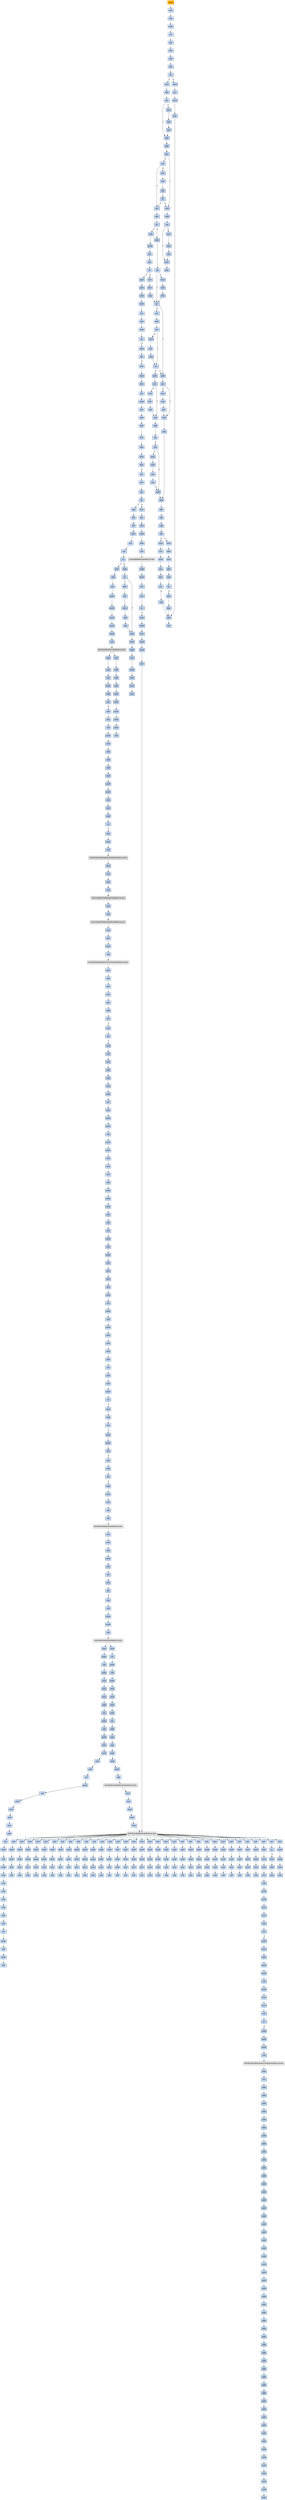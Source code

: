 strict digraph G {
	graph [bgcolor=transparent,
		name=G
	];
	node [color=lightsteelblue,
		fillcolor=lightsteelblue,
		shape=rectangle,
		style=filled
	];
	a0x004a46f0pusha_	[color=lightgrey,
		fillcolor=orange,
		label=pusha];
	a0x004a46f1movl_0x46a000UINT32_esi	[label=movl];
	a0x004a46f0pusha_ -> a0x004a46f1movl_0x46a000UINT32_esi	[color="#000000"];
	a0x004a46f6leal__430080esi__edi	[label=leal];
	a0x004a46f1movl_0x46a000UINT32_esi -> a0x004a46f6leal__430080esi__edi	[color="#000000"];
	a0x004a46fcpushl_edi	[label=pushl];
	a0x004a46f6leal__430080esi__edi -> a0x004a46fcpushl_edi	[color="#000000"];
	a0x004a46fdorl_0xffffffffUINT8_ebp	[label=orl];
	a0x004a46fcpushl_edi -> a0x004a46fdorl_0xffffffffUINT8_ebp	[color="#000000"];
	a0x004a4700jmp_0x004a4712	[label=jmp];
	a0x004a46fdorl_0xffffffffUINT8_ebp -> a0x004a4700jmp_0x004a4712	[color="#000000"];
	a0x004a4712movl_esi__ebx	[label=movl];
	a0x004a4700jmp_0x004a4712 -> a0x004a4712movl_esi__ebx	[color="#000000"];
	a0x004a4714subl_0xfffffffcUINT8_esi	[label=subl];
	a0x004a4712movl_esi__ebx -> a0x004a4714subl_0xfffffffcUINT8_esi	[color="#000000"];
	a0x004a4717adcl_ebx_ebx	[label=adcl];
	a0x004a4714subl_0xfffffffcUINT8_esi -> a0x004a4717adcl_ebx_ebx	[color="#000000"];
	a0x004a4719jb_0x004a4708	[label=jb];
	a0x004a4717adcl_ebx_ebx -> a0x004a4719jb_0x004a4708	[color="#000000"];
	a0x004a4708movb_esi__al	[label=movb];
	a0x004a4719jb_0x004a4708 -> a0x004a4708movb_esi__al	[color="#000000",
		label=T];
	a0x004a471bmovl_0x1UINT32_eax	[label=movl];
	a0x004a4719jb_0x004a4708 -> a0x004a471bmovl_0x1UINT32_eax	[color="#000000",
		label=F];
	a0x004a470aincl_esi	[label=incl];
	a0x004a4708movb_esi__al -> a0x004a470aincl_esi	[color="#000000"];
	a0x004a470bmovb_al_edi_	[label=movb];
	a0x004a470aincl_esi -> a0x004a470bmovb_al_edi_	[color="#000000"];
	a0x004a470dincl_edi	[label=incl];
	a0x004a470bmovb_al_edi_ -> a0x004a470dincl_edi	[color="#000000"];
	a0x004a470eaddl_ebx_ebx	[label=addl];
	a0x004a470dincl_edi -> a0x004a470eaddl_ebx_ebx	[color="#000000"];
	a0x004a4710jne_0x004a4719	[label=jne];
	a0x004a470eaddl_ebx_ebx -> a0x004a4710jne_0x004a4719	[color="#000000"];
	a0x004a4720addl_ebx_ebx	[label=addl];
	a0x004a471bmovl_0x1UINT32_eax -> a0x004a4720addl_ebx_ebx	[color="#000000"];
	a0x004a4722jne_0x004a472b	[label=jne];
	a0x004a4720addl_ebx_ebx -> a0x004a4722jne_0x004a472b	[color="#000000"];
	a0x004a472badcl_eax_eax	[label=adcl];
	a0x004a4722jne_0x004a472b -> a0x004a472badcl_eax_eax	[color="#000000",
		label=T];
	a0x004a4724movl_esi__ebx	[label=movl];
	a0x004a4722jne_0x004a472b -> a0x004a4724movl_esi__ebx	[color="#000000",
		label=F];
	a0x004a472daddl_ebx_ebx	[label=addl];
	a0x004a472badcl_eax_eax -> a0x004a472daddl_ebx_ebx	[color="#000000"];
	a0x004a472fjae_0x004a473c	[label=jae];
	a0x004a472daddl_ebx_ebx -> a0x004a472fjae_0x004a473c	[color="#000000"];
	a0x004a4731jne_0x004a475b	[label=jne];
	a0x004a472fjae_0x004a473c -> a0x004a4731jne_0x004a475b	[color="#000000",
		label=F];
	a0x004a473cdecl_eax	[label=decl];
	a0x004a472fjae_0x004a473c -> a0x004a473cdecl_eax	[color="#000000",
		label=T];
	a0x004a475bxorl_ecx_ecx	[label=xorl];
	a0x004a4731jne_0x004a475b -> a0x004a475bxorl_ecx_ecx	[color="#000000",
		label=T];
	a0x004a4733movl_esi__ebx	[label=movl];
	a0x004a4731jne_0x004a475b -> a0x004a4733movl_esi__ebx	[color="#000000",
		label=F];
	a0x004a475dsubl_0x3UINT8_eax	[label=subl];
	a0x004a475bxorl_ecx_ecx -> a0x004a475dsubl_0x3UINT8_eax	[color="#000000"];
	a0x004a4760jb_0x004a4773	[label=jb];
	a0x004a475dsubl_0x3UINT8_eax -> a0x004a4760jb_0x004a4773	[color="#000000"];
	a0x004a4773addl_ebx_ebx	[label=addl];
	a0x004a4760jb_0x004a4773 -> a0x004a4773addl_ebx_ebx	[color="#000000",
		label=T];
	a0x004a4762shll_0x8UINT8_eax	[label=shll];
	a0x004a4760jb_0x004a4773 -> a0x004a4762shll_0x8UINT8_eax	[color="#000000",
		label=F];
	a0x004a4775jne_0x004a477e	[label=jne];
	a0x004a4773addl_ebx_ebx -> a0x004a4775jne_0x004a477e	[color="#000000"];
	a0x004a477ejb_0x004a474c	[label=jb];
	a0x004a4775jne_0x004a477e -> a0x004a477ejb_0x004a474c	[color="#000000",
		label=T];
	a0x004a4777movl_esi__ebx	[label=movl];
	a0x004a4775jne_0x004a477e -> a0x004a4777movl_esi__ebx	[color="#000000",
		label=F];
	a0x004a474caddl_ebx_ebx	[label=addl];
	a0x004a477ejb_0x004a474c -> a0x004a474caddl_ebx_ebx	[color="#000000",
		label=T];
	a0x004a4780incl_ecx	[label=incl];
	a0x004a477ejb_0x004a474c -> a0x004a4780incl_ecx	[color="#000000",
		label=F];
	a0x004a474ejne_0x004a4757	[label=jne];
	a0x004a474caddl_ebx_ebx -> a0x004a474ejne_0x004a4757	[color="#000000"];
	a0x004a4757adcl_ecx_ecx	[label=adcl];
	a0x004a474ejne_0x004a4757 -> a0x004a4757adcl_ecx_ecx	[color="#000000",
		label=T];
	a0x004a4750movl_esi__ebx	[label=movl];
	a0x004a474ejne_0x004a4757 -> a0x004a4750movl_esi__ebx	[color="#000000",
		label=F];
	a0x004a4759jmp_0x004a47ad	[label=jmp];
	a0x004a4757adcl_ecx_ecx -> a0x004a4759jmp_0x004a47ad	[color="#000000"];
	a0x004a47adcmpl_0xfffffb00UINT32_ebp	[label=cmpl];
	a0x004a4759jmp_0x004a47ad -> a0x004a47adcmpl_0xfffffb00UINT32_ebp	[color="#000000"];
	a0x004a47b3adcl_0x2UINT8_ecx	[label=adcl];
	a0x004a47adcmpl_0xfffffb00UINT32_ebp -> a0x004a47b3adcl_0x2UINT8_ecx	[color="#000000"];
	a0x004a47b6leal_ediebp__edx	[label=leal];
	a0x004a47b3adcl_0x2UINT8_ecx -> a0x004a47b6leal_ediebp__edx	[color="#000000"];
	a0x004a47b9cmpl_0xfffffffcUINT8_ebp	[label=cmpl];
	a0x004a47b6leal_ediebp__edx -> a0x004a47b9cmpl_0xfffffffcUINT8_ebp	[color="#000000"];
	a0x004a47bcjbe_0x004a47cc	[label=jbe];
	a0x004a47b9cmpl_0xfffffffcUINT8_ebp -> a0x004a47bcjbe_0x004a47cc	[color="#000000"];
	a0x004a47bemovb_edx__al	[label=movb];
	a0x004a47bcjbe_0x004a47cc -> a0x004a47bemovb_edx__al	[color="#000000",
		label=F];
	a0x004a47ccmovl_edx__eax	[label=movl];
	a0x004a47bcjbe_0x004a47cc -> a0x004a47ccmovl_edx__eax	[color="#000000",
		label=T];
	a0x004a47c0incl_edx	[label=incl];
	a0x004a47bemovb_edx__al -> a0x004a47c0incl_edx	[color="#000000"];
	a0x004a47c1movb_al_edi_	[label=movb];
	a0x004a47c0incl_edx -> a0x004a47c1movb_al_edi_	[color="#000000"];
	a0x004a47c3incl_edi	[label=incl];
	a0x004a47c1movb_al_edi_ -> a0x004a47c3incl_edi	[color="#000000"];
	a0x004a47c4decl_ecx	[label=decl];
	a0x004a47c3incl_edi -> a0x004a47c4decl_ecx	[color="#000000"];
	a0x004a47c5jne_0x004a47be	[label=jne];
	a0x004a47c4decl_ecx -> a0x004a47c5jne_0x004a47be	[color="#000000"];
	a0x004a47c7jmp_0x004a470e	[label=jmp];
	a0x004a47c5jne_0x004a47be -> a0x004a47c7jmp_0x004a470e	[color="#000000",
		label=F];
	a0x004a47c7jmp_0x004a470e -> a0x004a470eaddl_ebx_ebx	[color="#000000"];
	a0x004a4765movb_esi__al	[label=movb];
	a0x004a4762shll_0x8UINT8_eax -> a0x004a4765movb_esi__al	[color="#000000"];
	a0x004a4767incl_esi	[label=incl];
	a0x004a4765movb_esi__al -> a0x004a4767incl_esi	[color="#000000"];
	a0x004a4768xorl_0xffffffffUINT8_eax	[label=xorl];
	a0x004a4767incl_esi -> a0x004a4768xorl_0xffffffffUINT8_eax	[color="#000000"];
	a0x004a476bje_0x004a47e2	[label=je];
	a0x004a4768xorl_0xffffffffUINT8_eax -> a0x004a476bje_0x004a47e2	[color="#000000"];
	a0x004a476dsarl_eax	[label=sarl];
	a0x004a476bje_0x004a47e2 -> a0x004a476dsarl_eax	[color="#000000",
		label=F];
	a0x004a47e2popl_esi	[label=popl];
	a0x004a476bje_0x004a47e2 -> a0x004a47e2popl_esi	[color="#000000",
		label=T];
	a0x004a476fmovl_eax_ebp	[label=movl];
	a0x004a476dsarl_eax -> a0x004a476fmovl_eax_ebp	[color="#000000"];
	a0x004a4771jmp_0x004a477e	[label=jmp];
	a0x004a476fmovl_eax_ebp -> a0x004a4771jmp_0x004a477e	[color="#000000"];
	a0x004a4771jmp_0x004a477e -> a0x004a477ejb_0x004a474c	[color="#000000"];
	a0x004a4781addl_ebx_ebx	[label=addl];
	a0x004a4780incl_ecx -> a0x004a4781addl_ebx_ebx	[color="#000000"];
	a0x004a4783jne_0x004a478c	[label=jne];
	a0x004a4781addl_ebx_ebx -> a0x004a4783jne_0x004a478c	[color="#000000"];
	a0x004a478cjb_0x004a474c	[label=jb];
	a0x004a4783jne_0x004a478c -> a0x004a478cjb_0x004a474c	[color="#000000",
		label=T];
	a0x004a4785movl_esi__ebx	[label=movl];
	a0x004a4783jne_0x004a478c -> a0x004a4785movl_esi__ebx	[color="#000000",
		label=F];
	a0x004a478cjb_0x004a474c -> a0x004a474caddl_ebx_ebx	[color="#000000",
		label=T];
	a0x004a478eaddl_ebx_ebx	[label=addl];
	a0x004a478cjb_0x004a474c -> a0x004a478eaddl_ebx_ebx	[color="#000000",
		label=F];
	a0x004a47ceaddl_0x4UINT8_edx	[label=addl];
	a0x004a47ccmovl_edx__eax -> a0x004a47ceaddl_0x4UINT8_edx	[color="#000000"];
	a0x004a47d1movl_eax_edi_	[label=movl];
	a0x004a47ceaddl_0x4UINT8_edx -> a0x004a47d1movl_eax_edi_	[color="#000000"];
	a0x004a47d3addl_0x4UINT8_edi	[label=addl];
	a0x004a47d1movl_eax_edi_ -> a0x004a47d3addl_0x4UINT8_edi	[color="#000000"];
	a0x004a47d6subl_0x4UINT8_ecx	[label=subl];
	a0x004a47d3addl_0x4UINT8_edi -> a0x004a47d6subl_0x4UINT8_ecx	[color="#000000"];
	a0x004a47d9ja_0x004a47cc	[label=ja];
	a0x004a47d6subl_0x4UINT8_ecx -> a0x004a47d9ja_0x004a47cc	[color="#000000"];
	a0x004a47dbaddl_ecx_edi	[label=addl];
	a0x004a47d9ja_0x004a47cc -> a0x004a47dbaddl_ecx_edi	[color="#000000",
		label=F];
	a0x004a47ddjmp_0x004a470e	[label=jmp];
	a0x004a47dbaddl_ecx_edi -> a0x004a47ddjmp_0x004a470e	[color="#000000"];
	a0x004a47ddjmp_0x004a470e -> a0x004a470eaddl_ebx_ebx	[color="#000000"];
	a0x004a4790jne_0x004a4799	[label=jne];
	a0x004a478eaddl_ebx_ebx -> a0x004a4790jne_0x004a4799	[color="#000000"];
	a0x004a4799adcl_ecx_ecx	[label=adcl];
	a0x004a4790jne_0x004a4799 -> a0x004a4799adcl_ecx_ecx	[color="#000000",
		label=T];
	a0x004a4792movl_esi__ebx	[label=movl];
	a0x004a4790jne_0x004a4799 -> a0x004a4792movl_esi__ebx	[color="#000000",
		label=F];
	a0x004a479baddl_ebx_ebx	[label=addl];
	a0x004a4799adcl_ecx_ecx -> a0x004a479baddl_ebx_ebx	[color="#000000"];
	a0x004a479djae_0x004a478e	[label=jae];
	a0x004a479baddl_ebx_ebx -> a0x004a479djae_0x004a478e	[color="#000000"];
	a0x004a479fjne_0x004a47aa	[label=jne];
	a0x004a479djae_0x004a478e -> a0x004a479fjne_0x004a47aa	[color="#000000",
		label=F];
	a0x004a47a1movl_esi__ebx	[label=movl];
	a0x004a479fjne_0x004a47aa -> a0x004a47a1movl_esi__ebx	[color="#000000",
		label=F];
	a0x004a47aaaddl_0x2UINT8_ecx	[label=addl];
	a0x004a479fjne_0x004a47aa -> a0x004a47aaaddl_0x2UINT8_ecx	[color="#000000",
		label=T];
	a0x004a47a3subl_0xfffffffcUINT8_esi	[label=subl];
	a0x004a47a1movl_esi__ebx -> a0x004a47a3subl_0xfffffffcUINT8_esi	[color="#000000"];
	a0x004a47a6adcl_ebx_ebx	[label=adcl];
	a0x004a47a3subl_0xfffffffcUINT8_esi -> a0x004a47a6adcl_ebx_ebx	[color="#000000"];
	a0x004a47a8jae_0x004a478e	[label=jae];
	a0x004a47a6adcl_ebx_ebx -> a0x004a47a8jae_0x004a478e	[color="#000000"];
	a0x004a47a8jae_0x004a478e -> a0x004a47aaaddl_0x2UINT8_ecx	[color="#000000",
		label=F];
	a0x004a47aaaddl_0x2UINT8_ecx -> a0x004a47adcmpl_0xfffffb00UINT32_ebp	[color="#000000"];
	a0x004a4726subl_0xfffffffcUINT8_esi	[label=subl];
	a0x004a4724movl_esi__ebx -> a0x004a4726subl_0xfffffffcUINT8_esi	[color="#000000"];
	a0x004a4729adcl_ebx_ebx	[label=adcl];
	a0x004a4726subl_0xfffffffcUINT8_esi -> a0x004a4729adcl_ebx_ebx	[color="#000000"];
	a0x004a4729adcl_ebx_ebx -> a0x004a472badcl_eax_eax	[color="#000000"];
	a0x004a4752subl_0xfffffffcUINT8_esi	[label=subl];
	a0x004a4750movl_esi__ebx -> a0x004a4752subl_0xfffffffcUINT8_esi	[color="#000000"];
	a0x004a4755adcl_ebx_ebx	[label=adcl];
	a0x004a4752subl_0xfffffffcUINT8_esi -> a0x004a4755adcl_ebx_ebx	[color="#000000"];
	a0x004a4755adcl_ebx_ebx -> a0x004a4757adcl_ecx_ecx	[color="#000000"];
	a0x004a4735subl_0xfffffffcUINT8_esi	[label=subl];
	a0x004a4733movl_esi__ebx -> a0x004a4735subl_0xfffffffcUINT8_esi	[color="#000000"];
	a0x004a4738adcl_ebx_ebx	[label=adcl];
	a0x004a4735subl_0xfffffffcUINT8_esi -> a0x004a4738adcl_ebx_ebx	[color="#000000"];
	a0x004a473ajb_0x004a475b	[label=jb];
	a0x004a4738adcl_ebx_ebx -> a0x004a473ajb_0x004a475b	[color="#000000"];
	a0x004a473ajb_0x004a475b -> a0x004a475bxorl_ecx_ecx	[color="#000000",
		label=T];
	a0x004a473ajb_0x004a475b -> a0x004a473cdecl_eax	[color="#000000",
		label=F];
	a0x004a473daddl_ebx_ebx	[label=addl];
	a0x004a473cdecl_eax -> a0x004a473daddl_ebx_ebx	[color="#000000"];
	a0x004a473fjne_0x004a4748	[label=jne];
	a0x004a473daddl_ebx_ebx -> a0x004a473fjne_0x004a4748	[color="#000000"];
	a0x004a4748adcl_eax_eax	[label=adcl];
	a0x004a473fjne_0x004a4748 -> a0x004a4748adcl_eax_eax	[color="#000000",
		label=T];
	a0x004a4741movl_esi__ebx	[label=movl];
	a0x004a473fjne_0x004a4748 -> a0x004a4741movl_esi__ebx	[color="#000000",
		label=F];
	a0x004a474ajmp_0x004a4720	[label=jmp];
	a0x004a4748adcl_eax_eax -> a0x004a474ajmp_0x004a4720	[color="#000000"];
	a0x004a4787subl_0xfffffffcUINT8_esi	[label=subl];
	a0x004a4785movl_esi__ebx -> a0x004a4787subl_0xfffffffcUINT8_esi	[color="#000000"];
	a0x004a478aadcl_ebx_ebx	[label=adcl];
	a0x004a4787subl_0xfffffffcUINT8_esi -> a0x004a478aadcl_ebx_ebx	[color="#000000"];
	a0x004a478aadcl_ebx_ebx -> a0x004a478cjb_0x004a474c	[color="#000000"];
	a0x004a4743subl_0xfffffffcUINT8_esi	[label=subl];
	a0x004a4741movl_esi__ebx -> a0x004a4743subl_0xfffffffcUINT8_esi	[color="#000000"];
	a0x004a4746adcl_ebx_ebx	[label=adcl];
	a0x004a4743subl_0xfffffffcUINT8_esi -> a0x004a4746adcl_ebx_ebx	[color="#000000"];
	a0x004a4746adcl_ebx_ebx -> a0x004a4748adcl_eax_eax	[color="#000000"];
	a0x004a4794subl_0xfffffffcUINT8_esi	[label=subl];
	a0x004a4792movl_esi__ebx -> a0x004a4794subl_0xfffffffcUINT8_esi	[color="#000000"];
	a0x004a4797adcl_ebx_ebx	[label=adcl];
	a0x004a4794subl_0xfffffffcUINT8_esi -> a0x004a4797adcl_ebx_ebx	[color="#000000"];
	a0x004a4797adcl_ebx_ebx -> a0x004a4799adcl_ecx_ecx	[color="#000000"];
	a0x004a4779subl_0xfffffffcUINT8_esi	[label=subl];
	a0x004a4777movl_esi__ebx -> a0x004a4779subl_0xfffffffcUINT8_esi	[color="#000000"];
	a0x004a477cadcl_ebx_ebx	[label=adcl];
	a0x004a4779subl_0xfffffffcUINT8_esi -> a0x004a477cadcl_ebx_ebx	[color="#000000"];
	a0x004a477cadcl_ebx_ebx -> a0x004a477ejb_0x004a474c	[color="#000000"];
	a0x004a47e3movl_esi_edi	[label=movl];
	a0x004a47e2popl_esi -> a0x004a47e3movl_esi_edi	[color="#000000"];
	a0x004a47e5movl_0xf59UINT32_ecx	[label=movl];
	a0x004a47e3movl_esi_edi -> a0x004a47e5movl_0xf59UINT32_ecx	[color="#000000"];
	a0x004a47eamovb_edi__al	[label=movb];
	a0x004a47e5movl_0xf59UINT32_ecx -> a0x004a47eamovb_edi__al	[color="#000000"];
	a0x004a47ecincl_edi	[label=incl];
	a0x004a47eamovb_edi__al -> a0x004a47ecincl_edi	[color="#000000"];
	a0x004a47edsubb_0xffffffe8UINT8_al	[label=subb];
	a0x004a47ecincl_edi -> a0x004a47edsubb_0xffffffe8UINT8_al	[color="#000000"];
	a0x004a47efcmpb_0x1UINT8_al	[label=cmpb];
	a0x004a47edsubb_0xffffffe8UINT8_al -> a0x004a47efcmpb_0x1UINT8_al	[color="#000000"];
	a0x004a47f1ja_0x004a47ea	[label=ja];
	a0x004a47efcmpb_0x1UINT8_al -> a0x004a47f1ja_0x004a47ea	[color="#000000"];
	a0x004a47f3cmpb_0xcUINT8_edi_	[label=cmpb];
	a0x004a47f1ja_0x004a47ea -> a0x004a47f3cmpb_0xcUINT8_edi_	[color="#000000",
		label=F];
	a0x004a47f6jne_0x004a47ea	[label=jne];
	a0x004a47f3cmpb_0xcUINT8_edi_ -> a0x004a47f6jne_0x004a47ea	[color="#000000"];
	a0x004a47f8movl_edi__eax	[label=movl];
	a0x004a47f6jne_0x004a47ea -> a0x004a47f8movl_edi__eax	[color="#000000",
		label=F];
	a0x004a47famovb_0x4edi__bl	[label=movb];
	a0x004a47f8movl_edi__eax -> a0x004a47famovb_0x4edi__bl	[color="#000000"];
	a0x004a47fdshrw_0x8UINT8_ax	[label=shrw];
	a0x004a47famovb_0x4edi__bl -> a0x004a47fdshrw_0x8UINT8_ax	[color="#000000"];
	a0x004a4801roll_0x10UINT8_eax	[label=roll];
	a0x004a47fdshrw_0x8UINT8_ax -> a0x004a4801roll_0x10UINT8_eax	[color="#000000"];
	a0x004a4804xchgb_al_ah	[label=xchgb];
	a0x004a4801roll_0x10UINT8_eax -> a0x004a4804xchgb_al_ah	[color="#000000"];
	a0x004a4806subl_edi_eax	[label=subl];
	a0x004a4804xchgb_al_ah -> a0x004a4806subl_edi_eax	[color="#000000"];
	a0x004a4808subb_0xffffffe8UINT8_bl	[label=subb];
	a0x004a4806subl_edi_eax -> a0x004a4808subb_0xffffffe8UINT8_bl	[color="#000000"];
	a0x004a480baddl_esi_eax	[label=addl];
	a0x004a4808subb_0xffffffe8UINT8_bl -> a0x004a480baddl_esi_eax	[color="#000000"];
	a0x004a480dmovl_eax_edi_	[label=movl];
	a0x004a480baddl_esi_eax -> a0x004a480dmovl_eax_edi_	[color="#000000"];
	a0x004a480faddl_0x5UINT8_edi	[label=addl];
	a0x004a480dmovl_eax_edi_ -> a0x004a480faddl_0x5UINT8_edi	[color="#000000"];
	a0x004a4812movb_bl_al	[label=movb];
	a0x004a480faddl_0x5UINT8_edi -> a0x004a4812movb_bl_al	[color="#000000"];
	a0x004a4814loop_0x004a47ef	[label=loop];
	a0x004a4812movb_bl_al -> a0x004a4814loop_0x004a47ef	[color="#000000"];
	a0x004a4816leal_0xa0000esi__edi	[label=leal];
	a0x004a4814loop_0x004a47ef -> a0x004a4816leal_0xa0000esi__edi	[color="#000000",
		label=F];
	a0x004a481cmovl_edi__eax	[label=movl];
	a0x004a4816leal_0xa0000esi__edi -> a0x004a481cmovl_edi__eax	[color="#000000"];
	a0x004a481eorl_eax_eax	[label=orl];
	a0x004a481cmovl_edi__eax -> a0x004a481eorl_eax_eax	[color="#000000"];
	a0x004a4820je_0x004a485e	[label=je];
	a0x004a481eorl_eax_eax -> a0x004a4820je_0x004a485e	[color="#000000"];
	a0x004a4822movl_0x4edi__ebx	[label=movl];
	a0x004a4820je_0x004a485e -> a0x004a4822movl_0x4edi__ebx	[color="#000000",
		label=F];
	a0x004a485eaddl_0x4UINT8_edi	[label=addl];
	a0x004a4820je_0x004a485e -> a0x004a485eaddl_0x4UINT8_edi	[color="#000000",
		label=T];
	a0x004a4825leal_0xa45e0eaxesi__eax	[label=leal];
	a0x004a4822movl_0x4edi__ebx -> a0x004a4825leal_0xa45e0eaxesi__eax	[color="#000000"];
	a0x004a482caddl_esi_ebx	[label=addl];
	a0x004a4825leal_0xa45e0eaxesi__eax -> a0x004a482caddl_esi_ebx	[color="#000000"];
	a0x004a482epushl_eax	[label=pushl];
	a0x004a482caddl_esi_ebx -> a0x004a482epushl_eax	[color="#000000"];
	a0x004a482faddl_0x8UINT8_edi	[label=addl];
	a0x004a482epushl_eax -> a0x004a482faddl_0x8UINT8_edi	[color="#000000"];
	a0x004a4832call_0xa46e8esi_	[label=call];
	a0x004a482faddl_0x8UINT8_edi -> a0x004a4832call_0xa46e8esi_	[color="#000000"];
	LOADLIBRARYA_KERNEL32_DLL	[color=lightgrey,
		fillcolor=lightgrey,
		label="LOADLIBRARYA-KERNEL32-DLL"];
	a0x004a4832call_0xa46e8esi_ -> LOADLIBRARYA_KERNEL32_DLL	[color="#000000"];
	a0x004a4838xchgl_eax_ebp	[label=xchgl];
	LOADLIBRARYA_KERNEL32_DLL -> a0x004a4838xchgl_eax_ebp	[color="#000000"];
	a0x004a4839movb_edi__al	[label=movb];
	a0x004a4838xchgl_eax_ebp -> a0x004a4839movb_edi__al	[color="#000000"];
	a0x004a483bincl_edi	[label=incl];
	a0x004a4839movb_edi__al -> a0x004a483bincl_edi	[color="#000000"];
	a0x004a483corb_al_al	[label=orb];
	a0x004a483bincl_edi -> a0x004a483corb_al_al	[color="#000000"];
	a0x004a483eje_0x004a481c	[label=je];
	a0x004a483corb_al_al -> a0x004a483eje_0x004a481c	[color="#000000"];
	a0x004a4840movl_edi_ecx	[label=movl];
	a0x004a483eje_0x004a481c -> a0x004a4840movl_edi_ecx	[color="#000000",
		label=F];
	a0x004a4842pushl_edi	[label=pushl];
	a0x004a4840movl_edi_ecx -> a0x004a4842pushl_edi	[color="#000000"];
	a0x004a4843decl_eax	[label=decl];
	a0x004a4842pushl_edi -> a0x004a4843decl_eax	[color="#000000"];
	a0x004a4844repnz_scasb_es_edi__al	[label=repnz];
	a0x004a4843decl_eax -> a0x004a4844repnz_scasb_es_edi__al	[color="#000000"];
	a0x004a4846pushl_ebp	[label=pushl];
	a0x004a4844repnz_scasb_es_edi__al -> a0x004a4846pushl_ebp	[color="#000000"];
	a0x004a4847call_0xa46f0esi_	[label=call];
	a0x004a4846pushl_ebp -> a0x004a4847call_0xa46f0esi_	[color="#000000"];
	GETPROCADDRESS_KERNEL32_DLL	[color=lightgrey,
		fillcolor=lightgrey,
		label="GETPROCADDRESS-KERNEL32-DLL"];
	a0x004a4847call_0xa46f0esi_ -> GETPROCADDRESS_KERNEL32_DLL	[color="#000000"];
	a0x004a484dorl_eax_eax	[label=orl];
	GETPROCADDRESS_KERNEL32_DLL -> a0x004a484dorl_eax_eax	[color="#000000"];
	a0x0041ca65xorl_0x445408_eax	[label=xorl];
	GETPROCADDRESS_KERNEL32_DLL -> a0x0041ca65xorl_0x445408_eax	[color="#000000"];
	a0x0041ca78xorl_0x445408_eax	[label=xorl];
	GETPROCADDRESS_KERNEL32_DLL -> a0x0041ca78xorl_0x445408_eax	[color="#000000"];
	a0x0041ca8bxorl_0x445408_eax	[label=xorl];
	GETPROCADDRESS_KERNEL32_DLL -> a0x0041ca8bxorl_0x445408_eax	[color="#000000"];
	a0x0041ca9exorl_0x445408_eax	[label=xorl];
	GETPROCADDRESS_KERNEL32_DLL -> a0x0041ca9exorl_0x445408_eax	[color="#000000"];
	a0x0041cab1xorl_0x445408_eax	[label=xorl];
	GETPROCADDRESS_KERNEL32_DLL -> a0x0041cab1xorl_0x445408_eax	[color="#000000"];
	a0x0041cac4xorl_0x445408_eax	[label=xorl];
	GETPROCADDRESS_KERNEL32_DLL -> a0x0041cac4xorl_0x445408_eax	[color="#000000"];
	a0x0041cad7xorl_0x445408_eax	[label=xorl];
	GETPROCADDRESS_KERNEL32_DLL -> a0x0041cad7xorl_0x445408_eax	[color="#000000"];
	a0x0041caeaxorl_0x445408_eax	[label=xorl];
	GETPROCADDRESS_KERNEL32_DLL -> a0x0041caeaxorl_0x445408_eax	[color="#000000"];
	a0x0041cafdxorl_0x445408_eax	[label=xorl];
	GETPROCADDRESS_KERNEL32_DLL -> a0x0041cafdxorl_0x445408_eax	[color="#000000"];
	a0x0041cb10xorl_0x445408_eax	[label=xorl];
	GETPROCADDRESS_KERNEL32_DLL -> a0x0041cb10xorl_0x445408_eax	[color="#000000"];
	a0x0041cb23xorl_0x445408_eax	[label=xorl];
	GETPROCADDRESS_KERNEL32_DLL -> a0x0041cb23xorl_0x445408_eax	[color="#000000"];
	a0x0041cb36xorl_0x445408_eax	[label=xorl];
	GETPROCADDRESS_KERNEL32_DLL -> a0x0041cb36xorl_0x445408_eax	[color="#000000"];
	a0x0041cb49xorl_0x445408_eax	[label=xorl];
	GETPROCADDRESS_KERNEL32_DLL -> a0x0041cb49xorl_0x445408_eax	[color="#000000"];
	a0x0041cb5cxorl_0x445408_eax	[label=xorl];
	GETPROCADDRESS_KERNEL32_DLL -> a0x0041cb5cxorl_0x445408_eax	[color="#000000"];
	a0x0041cb6fxorl_0x445408_eax	[label=xorl];
	GETPROCADDRESS_KERNEL32_DLL -> a0x0041cb6fxorl_0x445408_eax	[color="#000000"];
	a0x0041cb82xorl_0x445408_eax	[label=xorl];
	GETPROCADDRESS_KERNEL32_DLL -> a0x0041cb82xorl_0x445408_eax	[color="#000000"];
	a0x0041cb95xorl_0x445408_eax	[label=xorl];
	GETPROCADDRESS_KERNEL32_DLL -> a0x0041cb95xorl_0x445408_eax	[color="#000000"];
	a0x0041cba8xorl_0x445408_eax	[label=xorl];
	GETPROCADDRESS_KERNEL32_DLL -> a0x0041cba8xorl_0x445408_eax	[color="#000000"];
	a0x0041cbbbxorl_0x445408_eax	[label=xorl];
	GETPROCADDRESS_KERNEL32_DLL -> a0x0041cbbbxorl_0x445408_eax	[color="#000000"];
	a0x0041cbcexorl_0x445408_eax	[label=xorl];
	GETPROCADDRESS_KERNEL32_DLL -> a0x0041cbcexorl_0x445408_eax	[color="#000000"];
	a0x0041cbe1xorl_0x445408_eax	[label=xorl];
	GETPROCADDRESS_KERNEL32_DLL -> a0x0041cbe1xorl_0x445408_eax	[color="#000000"];
	a0x0041cbf4xorl_0x445408_eax	[label=xorl];
	GETPROCADDRESS_KERNEL32_DLL -> a0x0041cbf4xorl_0x445408_eax	[color="#000000"];
	a0x0041cc07xorl_0x445408_eax	[label=xorl];
	GETPROCADDRESS_KERNEL32_DLL -> a0x0041cc07xorl_0x445408_eax	[color="#000000"];
	a0x0041cc1axorl_0x445408_eax	[label=xorl];
	GETPROCADDRESS_KERNEL32_DLL -> a0x0041cc1axorl_0x445408_eax	[color="#000000"];
	a0x0041cc2dxorl_0x445408_eax	[label=xorl];
	GETPROCADDRESS_KERNEL32_DLL -> a0x0041cc2dxorl_0x445408_eax	[color="#000000"];
	a0x0041cc40xorl_0x445408_eax	[label=xorl];
	GETPROCADDRESS_KERNEL32_DLL -> a0x0041cc40xorl_0x445408_eax	[color="#000000"];
	a0x0041cc53xorl_0x445408_eax	[label=xorl];
	GETPROCADDRESS_KERNEL32_DLL -> a0x0041cc53xorl_0x445408_eax	[color="#000000"];
	a0x0041cc66xorl_0x445408_eax	[label=xorl];
	GETPROCADDRESS_KERNEL32_DLL -> a0x0041cc66xorl_0x445408_eax	[color="#000000"];
	a0x0041cc79xorl_0x445408_eax	[label=xorl];
	GETPROCADDRESS_KERNEL32_DLL -> a0x0041cc79xorl_0x445408_eax	[color="#000000"];
	a0x0041cc8cxorl_0x445408_eax	[label=xorl];
	GETPROCADDRESS_KERNEL32_DLL -> a0x0041cc8cxorl_0x445408_eax	[color="#000000"];
	a0x0041cc9fxorl_0x445408_eax	[label=xorl];
	GETPROCADDRESS_KERNEL32_DLL -> a0x0041cc9fxorl_0x445408_eax	[color="#000000"];
	a0x0041ccb2xorl_0x445408_eax	[label=xorl];
	GETPROCADDRESS_KERNEL32_DLL -> a0x0041ccb2xorl_0x445408_eax	[color="#000000"];
	a0x0041ccc5xorl_0x445408_eax	[label=xorl];
	GETPROCADDRESS_KERNEL32_DLL -> a0x0041ccc5xorl_0x445408_eax	[color="#000000"];
	a0x004a484fje_0x004a4858	[label=je];
	a0x004a484dorl_eax_eax -> a0x004a484fje_0x004a4858	[color="#000000"];
	a0x004a4851movl_eax_ebx_	[label=movl];
	a0x004a484fje_0x004a4858 -> a0x004a4851movl_eax_ebx_	[color="#000000",
		label=F];
	a0x004a4853addl_0x4UINT8_ebx	[label=addl];
	a0x004a4851movl_eax_ebx_ -> a0x004a4853addl_0x4UINT8_ebx	[color="#000000"];
	a0x004a4856jmp_0x004a4839	[label=jmp];
	a0x004a4853addl_0x4UINT8_ebx -> a0x004a4856jmp_0x004a4839	[color="#000000"];
	a0x004a4861leal__4esi__ebx	[label=leal];
	a0x004a485eaddl_0x4UINT8_edi -> a0x004a4861leal__4esi__ebx	[color="#000000"];
	a0x004a4864xorl_eax_eax	[label=xorl];
	a0x004a4861leal__4esi__ebx -> a0x004a4864xorl_eax_eax	[color="#000000"];
	a0x004a4866movb_edi__al	[label=movb];
	a0x004a4864xorl_eax_eax -> a0x004a4866movb_edi__al	[color="#000000"];
	a0x004a4868incl_edi	[label=incl];
	a0x004a4866movb_edi__al -> a0x004a4868incl_edi	[color="#000000"];
	a0x004a4869orl_eax_eax	[label=orl];
	a0x004a4868incl_edi -> a0x004a4869orl_eax_eax	[color="#000000"];
	a0x004a486bje_0x004a488f	[label=je];
	a0x004a4869orl_eax_eax -> a0x004a486bje_0x004a488f	[color="#000000"];
	a0x004a486dcmpb_0xffffffefUINT8_al	[label=cmpb];
	a0x004a486bje_0x004a488f -> a0x004a486dcmpb_0xffffffefUINT8_al	[color="#000000",
		label=F];
	a0x004a488fmovl_0xa46f4esi__ebp	[label=movl];
	a0x004a486bje_0x004a488f -> a0x004a488fmovl_0xa46f4esi__ebp	[color="#000000",
		label=T];
	a0x004a486fja_0x004a4882	[label=ja];
	a0x004a486dcmpb_0xffffffefUINT8_al -> a0x004a486fja_0x004a4882	[color="#000000"];
	a0x004a4871addl_eax_ebx	[label=addl];
	a0x004a486fja_0x004a4882 -> a0x004a4871addl_eax_ebx	[color="#000000",
		label=F];
	a0x004a4882andb_0xfUINT8_al	[label=andb];
	a0x004a486fja_0x004a4882 -> a0x004a4882andb_0xfUINT8_al	[color="#000000",
		label=T];
	a0x004a4873movl_ebx__eax	[label=movl];
	a0x004a4871addl_eax_ebx -> a0x004a4873movl_ebx__eax	[color="#000000"];
	a0x004a4875xchgb_al_ah	[label=xchgb];
	a0x004a4873movl_ebx__eax -> a0x004a4875xchgb_al_ah	[color="#000000"];
	a0x004a4877roll_0x10UINT8_eax	[label=roll];
	a0x004a4875xchgb_al_ah -> a0x004a4877roll_0x10UINT8_eax	[color="#000000"];
	a0x004a487axchgb_al_ah	[label=xchgb];
	a0x004a4877roll_0x10UINT8_eax -> a0x004a487axchgb_al_ah	[color="#000000"];
	a0x004a487caddl_esi_eax	[label=addl];
	a0x004a487axchgb_al_ah -> a0x004a487caddl_esi_eax	[color="#000000"];
	a0x004a487emovl_eax_ebx_	[label=movl];
	a0x004a487caddl_esi_eax -> a0x004a487emovl_eax_ebx_	[color="#000000"];
	a0x004a4880jmp_0x004a4864	[label=jmp];
	a0x004a487emovl_eax_ebx_ -> a0x004a4880jmp_0x004a4864	[color="#000000"];
	a0x004a4884shll_0x10UINT8_eax	[label=shll];
	a0x004a4882andb_0xfUINT8_al -> a0x004a4884shll_0x10UINT8_eax	[color="#000000"];
	a0x004a4887movw_edi__ax	[label=movw];
	a0x004a4884shll_0x10UINT8_eax -> a0x004a4887movw_edi__ax	[color="#000000"];
	a0x004a488aaddl_0x2UINT8_edi	[label=addl];
	a0x004a4887movw_edi__ax -> a0x004a488aaddl_0x2UINT8_edi	[color="#000000"];
	a0x004a488djmp_0x004a4871	[label=jmp];
	a0x004a488aaddl_0x2UINT8_edi -> a0x004a488djmp_0x004a4871	[color="#000000"];
	a0x004a488djmp_0x004a4871 -> a0x004a4871addl_eax_ebx	[color="#000000"];
	a0x004a4895leal__4096esi__edi	[label=leal];
	a0x004a488fmovl_0xa46f4esi__ebp -> a0x004a4895leal__4096esi__edi	[color="#000000"];
	a0x004a489bmovl_0x1000UINT32_ebx	[label=movl];
	a0x004a4895leal__4096esi__edi -> a0x004a489bmovl_0x1000UINT32_ebx	[color="#000000"];
	a0x004a48a0pushl_eax	[label=pushl];
	a0x004a489bmovl_0x1000UINT32_ebx -> a0x004a48a0pushl_eax	[color="#000000"];
	a0x004a48a1pushl_esp	[label=pushl];
	a0x004a48a0pushl_eax -> a0x004a48a1pushl_esp	[color="#000000"];
	a0x004a48a2pushl_0x4UINT8	[label=pushl];
	a0x004a48a1pushl_esp -> a0x004a48a2pushl_0x4UINT8	[color="#000000"];
	a0x004a48a4pushl_ebx	[label=pushl];
	a0x004a48a2pushl_0x4UINT8 -> a0x004a48a4pushl_ebx	[color="#000000"];
	a0x004a48a5pushl_edi	[label=pushl];
	a0x004a48a4pushl_ebx -> a0x004a48a5pushl_edi	[color="#000000"];
	a0x004a48a6call_ebp	[label=call];
	a0x004a48a5pushl_edi -> a0x004a48a6call_ebp	[color="#000000"];
	VIRTUALPROTECT_KERNEL32_DLL	[color=lightgrey,
		fillcolor=lightgrey,
		label="VIRTUALPROTECT-KERNEL32-DLL"];
	a0x004a48a6call_ebp -> VIRTUALPROTECT_KERNEL32_DLL	[color="#000000"];
	a0x004a48a8leal_0x217edi__eax	[label=leal];
	VIRTUALPROTECT_KERNEL32_DLL -> a0x004a48a8leal_0x217edi__eax	[color="#000000"];
	a0x004a48bdpopl_eax	[label=popl];
	VIRTUALPROTECT_KERNEL32_DLL -> a0x004a48bdpopl_eax	[color="#000000"];
	a0x004a48aeandb_0x7fUINT8_eax_	[label=andb];
	a0x004a48a8leal_0x217edi__eax -> a0x004a48aeandb_0x7fUINT8_eax_	[color="#000000"];
	a0x004a48b1andb_0x7fUINT8_0x28eax_	[label=andb];
	a0x004a48aeandb_0x7fUINT8_eax_ -> a0x004a48b1andb_0x7fUINT8_0x28eax_	[color="#000000"];
	a0x004a48b5popl_eax	[label=popl];
	a0x004a48b1andb_0x7fUINT8_0x28eax_ -> a0x004a48b5popl_eax	[color="#000000"];
	a0x004a48b6pushl_eax	[label=pushl];
	a0x004a48b5popl_eax -> a0x004a48b6pushl_eax	[color="#000000"];
	a0x004a48b7pushl_esp	[label=pushl];
	a0x004a48b6pushl_eax -> a0x004a48b7pushl_esp	[color="#000000"];
	a0x004a48b8pushl_eax	[label=pushl];
	a0x004a48b7pushl_esp -> a0x004a48b8pushl_eax	[color="#000000"];
	a0x004a48b9pushl_ebx	[label=pushl];
	a0x004a48b8pushl_eax -> a0x004a48b9pushl_ebx	[color="#000000"];
	a0x004a48bapushl_edi	[label=pushl];
	a0x004a48b9pushl_ebx -> a0x004a48bapushl_edi	[color="#000000"];
	a0x004a48bbcall_ebp	[label=call];
	a0x004a48bapushl_edi -> a0x004a48bbcall_ebp	[color="#000000"];
	a0x004a48bepopa_	[label=popa];
	a0x004a48bdpopl_eax -> a0x004a48bepopa_	[color="#000000"];
	a0x004a48bfleal__128esp__eax	[label=leal];
	a0x004a48bepopa_ -> a0x004a48bfleal__128esp__eax	[color="#000000"];
	a0x004a48c3pushl_0x0UINT8	[label=pushl];
	a0x004a48bfleal__128esp__eax -> a0x004a48c3pushl_0x0UINT8	[color="#000000"];
	a0x004a48c5cmpl_eax_esp	[label=cmpl];
	a0x004a48c3pushl_0x0UINT8 -> a0x004a48c5cmpl_eax_esp	[color="#000000"];
	a0x004a48c7jne_0x004a48c3	[label=jne];
	a0x004a48c5cmpl_eax_esp -> a0x004a48c7jne_0x004a48c3	[color="#000000"];
	a0x004a48c9subl_0xffffff80UINT8_esp	[label=subl];
	a0x004a48c7jne_0x004a48c3 -> a0x004a48c9subl_0xffffff80UINT8_esp	[color="#000000",
		label=F];
	a0x004a48ccjmp_0x004171e7	[label=jmp];
	a0x004a48c9subl_0xffffff80UINT8_esp -> a0x004a48ccjmp_0x004171e7	[color="#000000"];
	a0x004171e7call_0x421d99	[label=call];
	a0x004a48ccjmp_0x004171e7 -> a0x004171e7call_0x421d99	[color="#000000"];
	a0x00421d99pushl_ebp	[label=pushl];
	a0x004171e7call_0x421d99 -> a0x00421d99pushl_ebp	[color="#000000"];
	a0x00421d9amovl_esp_ebp	[label=movl];
	a0x00421d99pushl_ebp -> a0x00421d9amovl_esp_ebp	[color="#000000"];
	a0x00421d9csubl_0x14UINT8_esp	[label=subl];
	a0x00421d9amovl_esp_ebp -> a0x00421d9csubl_0x14UINT8_esp	[color="#000000"];
	a0x00421d9fandl_0x0UINT8__12ebp_	[label=andl];
	a0x00421d9csubl_0x14UINT8_esp -> a0x00421d9fandl_0x0UINT8__12ebp_	[color="#000000"];
	a0x00421da3andl_0x0UINT8__8ebp_	[label=andl];
	a0x00421d9fandl_0x0UINT8__12ebp_ -> a0x00421da3andl_0x0UINT8__8ebp_	[color="#000000"];
	a0x00421da7movl_0x445408_eax	[label=movl];
	a0x00421da3andl_0x0UINT8__8ebp_ -> a0x00421da7movl_0x445408_eax	[color="#000000"];
	a0x00421dacpushl_esi	[label=pushl];
	a0x00421da7movl_0x445408_eax -> a0x00421dacpushl_esi	[color="#000000"];
	a0x00421dadpushl_edi	[label=pushl];
	a0x00421dacpushl_esi -> a0x00421dadpushl_edi	[color="#000000"];
	a0x00421daemovl_0xbb40e64eUINT32_edi	[label=movl];
	a0x00421dadpushl_edi -> a0x00421daemovl_0xbb40e64eUINT32_edi	[color="#000000"];
	a0x00421db3movl_0xffff0000UINT32_esi	[label=movl];
	a0x00421daemovl_0xbb40e64eUINT32_edi -> a0x00421db3movl_0xffff0000UINT32_esi	[color="#000000"];
	a0x00421db8cmpl_edi_eax	[label=cmpl];
	a0x00421db3movl_0xffff0000UINT32_esi -> a0x00421db8cmpl_edi_eax	[color="#000000"];
	a0x00421dbaje_0x421dc9	[label=je];
	a0x00421db8cmpl_edi_eax -> a0x00421dbaje_0x421dc9	[color="#000000"];
	a0x00421dc9leal__12ebp__eax	[label=leal];
	a0x00421dbaje_0x421dc9 -> a0x00421dc9leal__12ebp__eax	[color="#000000",
		label=T];
	a0x00421dccpushl_eax	[label=pushl];
	a0x00421dc9leal__12ebp__eax -> a0x00421dccpushl_eax	[color="#000000"];
	a0x00421dcdcall_0x42a15c	[label=call];
	a0x00421dccpushl_eax -> a0x00421dcdcall_0x42a15c	[color="#000000"];
	GETSYSTEMTIMEASFILETIME_KERNEL32_DLL	[color=lightgrey,
		fillcolor=lightgrey,
		label="GETSYSTEMTIMEASFILETIME-KERNEL32-DLL"];
	a0x00421dcdcall_0x42a15c -> GETSYSTEMTIMEASFILETIME_KERNEL32_DLL	[color="#000000"];
	a0x00421dd3movl__8ebp__eax	[label=movl];
	GETSYSTEMTIMEASFILETIME_KERNEL32_DLL -> a0x00421dd3movl__8ebp__eax	[color="#000000"];
	a0x00421dd6xorl__12ebp__eax	[label=xorl];
	a0x00421dd3movl__8ebp__eax -> a0x00421dd6xorl__12ebp__eax	[color="#000000"];
	a0x00421dd9movl_eax__4ebp_	[label=movl];
	a0x00421dd6xorl__12ebp__eax -> a0x00421dd9movl_eax__4ebp_	[color="#000000"];
	a0x00421ddccall_0x42a1fc	[label=call];
	a0x00421dd9movl_eax__4ebp_ -> a0x00421ddccall_0x42a1fc	[color="#000000"];
	GETCURRENTTHREADID_KERNEL32_DLL	[color=lightgrey,
		fillcolor=lightgrey,
		label="GETCURRENTTHREADID-KERNEL32-DLL"];
	a0x00421ddccall_0x42a1fc -> GETCURRENTTHREADID_KERNEL32_DLL	[color="#000000"];
	a0x00421de2xorl_eax__4ebp_	[label=xorl];
	GETCURRENTTHREADID_KERNEL32_DLL -> a0x00421de2xorl_eax__4ebp_	[color="#000000"];
	a0x00421de5call_0x42a114	[label=call];
	a0x00421de2xorl_eax__4ebp_ -> a0x00421de5call_0x42a114	[color="#000000"];
	GETCURRENTPROCESSID_KERNEL32_DLL	[color=lightgrey,
		fillcolor=lightgrey,
		label="GETCURRENTPROCESSID-KERNEL32-DLL"];
	a0x00421de5call_0x42a114 -> GETCURRENTPROCESSID_KERNEL32_DLL	[color="#000000"];
	a0x00421debxorl_eax__4ebp_	[label=xorl];
	GETCURRENTPROCESSID_KERNEL32_DLL -> a0x00421debxorl_eax__4ebp_	[color="#000000"];
	a0x00421deeleal__20ebp__eax	[label=leal];
	a0x00421debxorl_eax__4ebp_ -> a0x00421deeleal__20ebp__eax	[color="#000000"];
	a0x00421df1pushl_eax	[label=pushl];
	a0x00421deeleal__20ebp__eax -> a0x00421df1pushl_eax	[color="#000000"];
	a0x00421df2call_0x42a160	[label=call];
	a0x00421df1pushl_eax -> a0x00421df2call_0x42a160	[color="#000000"];
	QUERYPERFORMANCECOUNTER_KERNEL32_DLL	[color=lightgrey,
		fillcolor=lightgrey,
		label="QUERYPERFORMANCECOUNTER-KERNEL32-DLL"];
	a0x00421df2call_0x42a160 -> QUERYPERFORMANCECOUNTER_KERNEL32_DLL	[color="#000000"];
	a0x00421df8movl__16ebp__ecx	[label=movl];
	QUERYPERFORMANCECOUNTER_KERNEL32_DLL -> a0x00421df8movl__16ebp__ecx	[color="#000000"];
	a0x00421dfbleal__4ebp__eax	[label=leal];
	a0x00421df8movl__16ebp__ecx -> a0x00421dfbleal__4ebp__eax	[color="#000000"];
	a0x00421dfexorl__20ebp__ecx	[label=xorl];
	a0x00421dfbleal__4ebp__eax -> a0x00421dfexorl__20ebp__ecx	[color="#000000"];
	a0x00421e01xorl__4ebp__ecx	[label=xorl];
	a0x00421dfexorl__20ebp__ecx -> a0x00421e01xorl__4ebp__ecx	[color="#000000"];
	a0x00421e04xorl_eax_ecx	[label=xorl];
	a0x00421e01xorl__4ebp__ecx -> a0x00421e04xorl_eax_ecx	[color="#000000"];
	a0x00421e06cmpl_edi_ecx	[label=cmpl];
	a0x00421e04xorl_eax_ecx -> a0x00421e06cmpl_edi_ecx	[color="#000000"];
	a0x00421e08jne_0x421e11	[label=jne];
	a0x00421e06cmpl_edi_ecx -> a0x00421e08jne_0x421e11	[color="#000000"];
	a0x00421e11testl_ecx_esi	[label=testl];
	a0x00421e08jne_0x421e11 -> a0x00421e11testl_ecx_esi	[color="#000000",
		label=T];
	a0x00421e13jne_0x421e21	[label=jne];
	a0x00421e11testl_ecx_esi -> a0x00421e13jne_0x421e21	[color="#000000"];
	a0x00421e21movl_ecx_0x445408	[label=movl];
	a0x00421e13jne_0x421e21 -> a0x00421e21movl_ecx_0x445408	[color="#000000",
		label=T];
	a0x00421e27notl_ecx	[label=notl];
	a0x00421e21movl_ecx_0x445408 -> a0x00421e27notl_ecx	[color="#000000"];
	a0x00421e29movl_ecx_0x44540c	[label=movl];
	a0x00421e27notl_ecx -> a0x00421e29movl_ecx_0x44540c	[color="#000000"];
	a0x00421e2fpopl_edi	[label=popl];
	a0x00421e29movl_ecx_0x44540c -> a0x00421e2fpopl_edi	[color="#000000"];
	a0x00421e30popl_esi	[label=popl];
	a0x00421e2fpopl_edi -> a0x00421e30popl_esi	[color="#000000"];
	a0x00421e31movl_ebp_esp	[label=movl];
	a0x00421e30popl_esi -> a0x00421e31movl_ebp_esp	[color="#000000"];
	a0x00421e33popl_ebp	[label=popl];
	a0x00421e31movl_ebp_esp -> a0x00421e33popl_ebp	[color="#000000"];
	a0x00421e34ret	[label=ret];
	a0x00421e33popl_ebp -> a0x00421e34ret	[color="#000000"];
	a0x004171ecjmp_0x41706c	[label=jmp];
	a0x00421e34ret -> a0x004171ecjmp_0x41706c	[color="#000000"];
	a0x0041706cpushl_0x14UINT8	[label=pushl];
	a0x004171ecjmp_0x41706c -> a0x0041706cpushl_0x14UINT8	[color="#000000"];
	a0x0041706epushl_0x442c18UINT32	[label=pushl];
	a0x0041706cpushl_0x14UINT8 -> a0x0041706epushl_0x442c18UINT32	[color="#000000"];
	a0x00417073call_0x419de0	[label=call];
	a0x0041706epushl_0x442c18UINT32 -> a0x00417073call_0x419de0	[color="#000000"];
	a0x00419de0pushl_0x419e40UINT32	[label=pushl];
	a0x00417073call_0x419de0 -> a0x00419de0pushl_0x419e40UINT32	[color="#000000"];
	a0x00419de5pushl_fs_0	[label=pushl];
	a0x00419de0pushl_0x419e40UINT32 -> a0x00419de5pushl_fs_0	[color="#000000"];
	a0x00419decmovl_0x10esp__eax	[label=movl];
	a0x00419de5pushl_fs_0 -> a0x00419decmovl_0x10esp__eax	[color="#000000"];
	a0x00419df0movl_ebp_0x10esp_	[label=movl];
	a0x00419decmovl_0x10esp__eax -> a0x00419df0movl_ebp_0x10esp_	[color="#000000"];
	a0x00419df4leal_0x10esp__ebp	[label=leal];
	a0x00419df0movl_ebp_0x10esp_ -> a0x00419df4leal_0x10esp__ebp	[color="#000000"];
	a0x00419df8subl_eax_esp	[label=subl];
	a0x00419df4leal_0x10esp__ebp -> a0x00419df8subl_eax_esp	[color="#000000"];
	a0x00419dfapushl_ebx	[label=pushl];
	a0x00419df8subl_eax_esp -> a0x00419dfapushl_ebx	[color="#000000"];
	a0x00419dfbpushl_esi	[label=pushl];
	a0x00419dfapushl_ebx -> a0x00419dfbpushl_esi	[color="#000000"];
	a0x00419dfcpushl_edi	[label=pushl];
	a0x00419dfbpushl_esi -> a0x00419dfcpushl_edi	[color="#000000"];
	a0x00419dfdmovl_0x445408_eax	[label=movl];
	a0x00419dfcpushl_edi -> a0x00419dfdmovl_0x445408_eax	[color="#000000"];
	a0x00419e02xorl_eax__4ebp_	[label=xorl];
	a0x00419dfdmovl_0x445408_eax -> a0x00419e02xorl_eax__4ebp_	[color="#000000"];
	a0x00419e05xorl_ebp_eax	[label=xorl];
	a0x00419e02xorl_eax__4ebp_ -> a0x00419e05xorl_ebp_eax	[color="#000000"];
	a0x00419e07pushl_eax	[label=pushl];
	a0x00419e05xorl_ebp_eax -> a0x00419e07pushl_eax	[color="#000000"];
	a0x00419e08movl_esp__24ebp_	[label=movl];
	a0x00419e07pushl_eax -> a0x00419e08movl_esp__24ebp_	[color="#000000"];
	a0x00419e0bpushl__8ebp_	[label=pushl];
	a0x00419e08movl_esp__24ebp_ -> a0x00419e0bpushl__8ebp_	[color="#000000"];
	a0x00419e0emovl__4ebp__eax	[label=movl];
	a0x00419e0bpushl__8ebp_ -> a0x00419e0emovl__4ebp__eax	[color="#000000"];
	a0x00419e11movl_0xfffffffeUINT32__4ebp_	[label=movl];
	a0x00419e0emovl__4ebp__eax -> a0x00419e11movl_0xfffffffeUINT32__4ebp_	[color="#000000"];
	a0x00419e18movl_eax__8ebp_	[label=movl];
	a0x00419e11movl_0xfffffffeUINT32__4ebp_ -> a0x00419e18movl_eax__8ebp_	[color="#000000"];
	a0x00419e1bleal__16ebp__eax	[label=leal];
	a0x00419e18movl_eax__8ebp_ -> a0x00419e1bleal__16ebp__eax	[color="#000000"];
	a0x00419e1emovl_eax_fs_0	[label=movl];
	a0x00419e1bleal__16ebp__eax -> a0x00419e1emovl_eax_fs_0	[color="#000000"];
	a0x00419e24ret	[label=ret];
	a0x00419e1emovl_eax_fs_0 -> a0x00419e24ret	[color="#000000"];
	a0x00417078pushl_0x1UINT8	[label=pushl];
	a0x00419e24ret -> a0x00417078pushl_0x1UINT8	[color="#000000"];
	a0x0041707acall_0x421d4c	[label=call];
	a0x00417078pushl_0x1UINT8 -> a0x0041707acall_0x421d4c	[color="#000000"];
	a0x00421d4cpushl_ebp	[label=pushl];
	a0x0041707acall_0x421d4c -> a0x00421d4cpushl_ebp	[color="#000000"];
	a0x00421d4dmovl_esp_ebp	[label=movl];
	a0x00421d4cpushl_ebp -> a0x00421d4dmovl_esp_ebp	[color="#000000"];
	a0x00421d4fmovl_0x8ebp__eax	[label=movl];
	a0x00421d4dmovl_esp_ebp -> a0x00421d4fmovl_0x8ebp__eax	[color="#000000"];
	a0x00421d52movl_eax_0x446960	[label=movl];
	a0x00421d4fmovl_0x8ebp__eax -> a0x00421d52movl_eax_0x446960	[color="#000000"];
	a0x00421d57popl_ebp	[label=popl];
	a0x00421d52movl_eax_0x446960 -> a0x00421d57popl_ebp	[color="#000000"];
	a0x00421d58ret	[label=ret];
	a0x00421d57popl_ebp -> a0x00421d58ret	[color="#000000"];
	a0x0041707fpopl_ecx	[label=popl];
	a0x00421d58ret -> a0x0041707fpopl_ecx	[color="#000000"];
	a0x00417080movl_0x5a4dUINT32_eax	[label=movl];
	a0x0041707fpopl_ecx -> a0x00417080movl_0x5a4dUINT32_eax	[color="#000000"];
	a0x00417085cmpw_ax_0x400000	[label=cmpw];
	a0x00417080movl_0x5a4dUINT32_eax -> a0x00417085cmpw_ax_0x400000	[color="#000000"];
	a0x0041708cje_0x417092	[label=je];
	a0x00417085cmpw_ax_0x400000 -> a0x0041708cje_0x417092	[color="#000000"];
	a0x00417092movl_0x40003c_eax	[label=movl];
	a0x0041708cje_0x417092 -> a0x00417092movl_0x40003c_eax	[color="#000000",
		label=T];
	a0x00417097cmpl_0x4550UINT32_0x400000eax_	[label=cmpl];
	a0x00417092movl_0x40003c_eax -> a0x00417097cmpl_0x4550UINT32_0x400000eax_	[color="#000000"];
	a0x004170a1jne_0x41708e	[label=jne];
	a0x00417097cmpl_0x4550UINT32_0x400000eax_ -> a0x004170a1jne_0x41708e	[color="#000000"];
	a0x004170a3movl_0x10bUINT32_ecx	[label=movl];
	a0x004170a1jne_0x41708e -> a0x004170a3movl_0x10bUINT32_ecx	[color="#000000",
		label=F];
	a0x004170a8cmpw_cx_0x400018eax_	[label=cmpw];
	a0x004170a3movl_0x10bUINT32_ecx -> a0x004170a8cmpw_cx_0x400018eax_	[color="#000000"];
	a0x004170afjne_0x41708e	[label=jne];
	a0x004170a8cmpw_cx_0x400018eax_ -> a0x004170afjne_0x41708e	[color="#000000"];
	a0x004170b1xorl_ebx_ebx	[label=xorl];
	a0x004170afjne_0x41708e -> a0x004170b1xorl_ebx_ebx	[color="#000000",
		label=F];
	a0x004170b3cmpl_0xeUINT8_0x400074eax_	[label=cmpl];
	a0x004170b1xorl_ebx_ebx -> a0x004170b3cmpl_0xeUINT8_0x400074eax_	[color="#000000"];
	a0x004170bajbe_0x4170c5	[label=jbe];
	a0x004170b3cmpl_0xeUINT8_0x400074eax_ -> a0x004170bajbe_0x4170c5	[color="#000000"];
	a0x004170bccmpl_ebx_0x4000e8eax_	[label=cmpl];
	a0x004170bajbe_0x4170c5 -> a0x004170bccmpl_ebx_0x4000e8eax_	[color="#000000",
		label=F];
	a0x004170c2setne_bl	[label=setne];
	a0x004170bccmpl_ebx_0x4000e8eax_ -> a0x004170c2setne_bl	[color="#000000"];
	a0x004170c5movl_ebx__28ebp_	[label=movl];
	a0x004170c2setne_bl -> a0x004170c5movl_ebx__28ebp_	[color="#000000"];
	a0x004170c8call_0x41b7c0	[label=call];
	a0x004170c5movl_ebx__28ebp_ -> a0x004170c8call_0x41b7c0	[color="#000000"];
	a0x0041b7c0call_0x42a1f8	[label=call];
	a0x004170c8call_0x41b7c0 -> a0x0041b7c0call_0x42a1f8	[color="#000000"];
	GETPROCESSHEAP_KERNEL32_DLL	[color=lightgrey,
		fillcolor=lightgrey,
		label="GETPROCESSHEAP-KERNEL32-DLL"];
	a0x0041b7c0call_0x42a1f8 -> GETPROCESSHEAP_KERNEL32_DLL	[color="#000000"];
	a0x0041b7c6xorl_ecx_ecx	[label=xorl];
	GETPROCESSHEAP_KERNEL32_DLL -> a0x0041b7c6xorl_ecx_ecx	[color="#000000"];
	a0x0041b7c8movl_eax_0x446954	[label=movl];
	a0x0041b7c6xorl_ecx_ecx -> a0x0041b7c8movl_eax_0x446954	[color="#000000"];
	a0x0041b7cdtestl_eax_eax	[label=testl];
	a0x0041b7c8movl_eax_0x446954 -> a0x0041b7cdtestl_eax_eax	[color="#000000"];
	a0x0041b7cfsetne_cl	[label=setne];
	a0x0041b7cdtestl_eax_eax -> a0x0041b7cfsetne_cl	[color="#000000"];
	a0x0041b7d2movl_ecx_eax	[label=movl];
	a0x0041b7cfsetne_cl -> a0x0041b7d2movl_ecx_eax	[color="#000000"];
	a0x0041b7d4ret	[label=ret];
	a0x0041b7d2movl_ecx_eax -> a0x0041b7d4ret	[color="#000000"];
	a0x004170cdtestl_eax_eax	[label=testl];
	a0x0041b7d4ret -> a0x004170cdtestl_eax_eax	[color="#000000"];
	a0x004170cfjne_0x4170d9	[label=jne];
	a0x004170cdtestl_eax_eax -> a0x004170cfjne_0x4170d9	[color="#000000"];
	a0x004170d9call_0x41b6db	[label=call];
	a0x004170cfjne_0x4170d9 -> a0x004170d9call_0x41b6db	[color="#000000",
		label=T];
	a0x0041b6dbcall_0x41490e	[label=call];
	a0x004170d9call_0x41b6db -> a0x0041b6dbcall_0x41490e	[color="#000000"];
	a0x0041490epushl_esi	[label=pushl];
	a0x0041b6dbcall_0x41490e -> a0x0041490epushl_esi	[color="#000000"];
	a0x0041490fpushl_0x0UINT8	[label=pushl];
	a0x0041490epushl_esi -> a0x0041490fpushl_0x0UINT8	[color="#000000"];
	a0x00414911call_0x42a208	[label=call];
	a0x0041490fpushl_0x0UINT8 -> a0x00414911call_0x42a208	[color="#000000"];
	ENCODEPOINTER_KERNEL32_DLL	[color=lightgrey,
		fillcolor=lightgrey,
		label="ENCODEPOINTER-KERNEL32-DLL"];
	a0x00414911call_0x42a208 -> ENCODEPOINTER_KERNEL32_DLL	[color="#000000"];
	a0x00414917movl_eax_esi	[label=movl];
	ENCODEPOINTER_KERNEL32_DLL -> a0x00414917movl_eax_esi	[color="#000000"];
	a0x0041cf0amovl_eax_0x4470e8	[label=movl];
	ENCODEPOINTER_KERNEL32_DLL -> a0x0041cf0amovl_eax_0x4470e8	[color="#000000"];
	a0x00414919pushl_esi	[label=pushl];
	a0x00414917movl_eax_esi -> a0x00414919pushl_esi	[color="#000000"];
	a0x0041491acall_0x41a963	[label=call];
	a0x00414919pushl_esi -> a0x0041491acall_0x41a963	[color="#000000"];
	a0x0041a963pushl_ebp	[label=pushl];
	a0x0041491acall_0x41a963 -> a0x0041a963pushl_ebp	[color="#000000"];
	a0x0041a964movl_esp_ebp	[label=movl];
	a0x0041a963pushl_ebp -> a0x0041a964movl_esp_ebp	[color="#000000"];
	a0x0041a966movl_0x8ebp__eax	[label=movl];
	a0x0041a964movl_esp_ebp -> a0x0041a966movl_0x8ebp__eax	[color="#000000"];
	a0x0041a969movl_eax_0x446930	[label=movl];
	a0x0041a966movl_0x8ebp__eax -> a0x0041a969movl_eax_0x446930	[color="#000000"];
	a0x0041a96epopl_ebp	[label=popl];
	a0x0041a969movl_eax_0x446930 -> a0x0041a96epopl_ebp	[color="#000000"];
	a0x0041a96fret	[label=ret];
	a0x0041a96epopl_ebp -> a0x0041a96fret	[color="#000000"];
	a0x0041491fpushl_esi	[label=pushl];
	a0x0041a96fret -> a0x0041491fpushl_esi	[color="#000000"];
	a0x00414920call_0x4181a2	[label=call];
	a0x0041491fpushl_esi -> a0x00414920call_0x4181a2	[color="#000000"];
	a0x004181a2pushl_ebp	[label=pushl];
	a0x00414920call_0x4181a2 -> a0x004181a2pushl_ebp	[color="#000000"];
	a0x004181a3movl_esp_ebp	[label=movl];
	a0x004181a2pushl_ebp -> a0x004181a3movl_esp_ebp	[color="#000000"];
	a0x004181a5movl_0x8ebp__eax	[label=movl];
	a0x004181a3movl_esp_ebp -> a0x004181a5movl_0x8ebp__eax	[color="#000000"];
	a0x004181a8movl_eax_0x44691c	[label=movl];
	a0x004181a5movl_0x8ebp__eax -> a0x004181a8movl_eax_0x44691c	[color="#000000"];
	a0x004181adpopl_ebp	[label=popl];
	a0x004181a8movl_eax_0x44691c -> a0x004181adpopl_ebp	[color="#000000"];
	a0x004181aeret	[label=ret];
	a0x004181adpopl_ebp -> a0x004181aeret	[color="#000000"];
	a0x00414925pushl_esi	[label=pushl];
	a0x004181aeret -> a0x00414925pushl_esi	[color="#000000"];
	a0x00414926call_0x41a036	[label=call];
	a0x00414925pushl_esi -> a0x00414926call_0x41a036	[color="#000000"];
	a0x0041a036pushl_ebp	[label=pushl];
	a0x00414926call_0x41a036 -> a0x0041a036pushl_ebp	[color="#000000"];
	a0x0041a037movl_esp_ebp	[label=movl];
	a0x0041a036pushl_ebp -> a0x0041a037movl_esp_ebp	[color="#000000"];
	a0x0041a039movl_0x8ebp__eax	[label=movl];
	a0x0041a037movl_esp_ebp -> a0x0041a039movl_0x8ebp__eax	[color="#000000"];
	a0x0041a03cmovl_eax_0x446924	[label=movl];
	a0x0041a039movl_0x8ebp__eax -> a0x0041a03cmovl_eax_0x446924	[color="#000000"];
	a0x0041a041popl_ebp	[label=popl];
	a0x0041a03cmovl_eax_0x446924 -> a0x0041a041popl_ebp	[color="#000000"];
	a0x0041a042ret	[label=ret];
	a0x0041a041popl_ebp -> a0x0041a042ret	[color="#000000"];
	a0x0041492bpushl_esi	[label=pushl];
	a0x0041a042ret -> a0x0041492bpushl_esi	[color="#000000"];
	a0x0041492ccall_0x41cf1d	[label=call];
	a0x0041492bpushl_esi -> a0x0041492ccall_0x41cf1d	[color="#000000"];
	a0x0041cf1dpushl_ebp	[label=pushl];
	a0x0041492ccall_0x41cf1d -> a0x0041cf1dpushl_ebp	[color="#000000"];
	a0x0041cf1emovl_esp_ebp	[label=movl];
	a0x0041cf1dpushl_ebp -> a0x0041cf1emovl_esp_ebp	[color="#000000"];
	a0x0041cf20movl_0x8ebp__eax	[label=movl];
	a0x0041cf1emovl_esp_ebp -> a0x0041cf20movl_0x8ebp__eax	[color="#000000"];
	a0x0041cf23movl_eax_0x4470ec	[label=movl];
	a0x0041cf20movl_0x8ebp__eax -> a0x0041cf23movl_eax_0x4470ec	[color="#000000"];
	a0x0041cf28movl_eax_0x4470f0	[label=movl];
	a0x0041cf23movl_eax_0x4470ec -> a0x0041cf28movl_eax_0x4470f0	[color="#000000"];
	a0x0041cf2dmovl_eax_0x4470f4	[label=movl];
	a0x0041cf28movl_eax_0x4470f0 -> a0x0041cf2dmovl_eax_0x4470f4	[color="#000000"];
	a0x0041cf32movl_eax_0x4470f8	[label=movl];
	a0x0041cf2dmovl_eax_0x4470f4 -> a0x0041cf32movl_eax_0x4470f8	[color="#000000"];
	a0x0041cf37popl_ebp	[label=popl];
	a0x0041cf32movl_eax_0x4470f8 -> a0x0041cf37popl_ebp	[color="#000000"];
	a0x0041cf38ret	[label=ret];
	a0x0041cf37popl_ebp -> a0x0041cf38ret	[color="#000000"];
	a0x00414931pushl_esi	[label=pushl];
	a0x0041cf38ret -> a0x00414931pushl_esi	[color="#000000"];
	a0x00414932call_0x41ceff	[label=call];
	a0x00414931pushl_esi -> a0x00414932call_0x41ceff	[color="#000000"];
	a0x0041ceffpushl_0x41ceb8UINT32	[label=pushl];
	a0x00414932call_0x41ceff -> a0x0041ceffpushl_0x41ceb8UINT32	[color="#000000"];
	a0x0041cf04call_0x42a208	[label=call];
	a0x0041ceffpushl_0x41ceb8UINT32 -> a0x0041cf04call_0x42a208	[color="#000000"];
	a0x0041cf0fret	[label=ret];
	a0x0041cf0amovl_eax_0x4470e8 -> a0x0041cf0fret	[color="#000000"];
	a0x00414937pushl_esi	[label=pushl];
	a0x0041cf0fret -> a0x00414937pushl_esi	[color="#000000"];
	a0x00414938call_0x41d12e	[label=call];
	a0x00414937pushl_esi -> a0x00414938call_0x41d12e	[color="#000000"];
	a0x0041d12epushl_ebp	[label=pushl];
	a0x00414938call_0x41d12e -> a0x0041d12epushl_ebp	[color="#000000"];
	a0x0041d12fmovl_esp_ebp	[label=movl];
	a0x0041d12epushl_ebp -> a0x0041d12fmovl_esp_ebp	[color="#000000"];
	a0x0041d131movl_0x8ebp__eax	[label=movl];
	a0x0041d12fmovl_esp_ebp -> a0x0041d131movl_0x8ebp__eax	[color="#000000"];
	a0x0041d134movl_eax_0x447100	[label=movl];
	a0x0041d131movl_0x8ebp__eax -> a0x0041d134movl_eax_0x447100	[color="#000000"];
	a0x0041d139popl_ebp	[label=popl];
	a0x0041d134movl_eax_0x447100 -> a0x0041d139popl_ebp	[color="#000000"];
	a0x0041d13aret	[label=ret];
	a0x0041d139popl_ebp -> a0x0041d13aret	[color="#000000"];
	a0x0041493daddl_0x18UINT8_esp	[label=addl];
	a0x0041d13aret -> a0x0041493daddl_0x18UINT8_esp	[color="#000000"];
	a0x00414940popl_esi	[label=popl];
	a0x0041493daddl_0x18UINT8_esp -> a0x00414940popl_esi	[color="#000000"];
	a0x00414941jmp_0x41ca48	[label=jmp];
	a0x00414940popl_esi -> a0x00414941jmp_0x41ca48	[color="#000000"];
	a0x0041ca48pushl_esi	[label=pushl];
	a0x00414941jmp_0x41ca48 -> a0x0041ca48pushl_esi	[color="#000000"];
	a0x0041ca49pushl_edi	[label=pushl];
	a0x0041ca48pushl_esi -> a0x0041ca49pushl_edi	[color="#000000"];
	a0x0041ca4apushl_0x4386fcUINT32	[label=pushl];
	a0x0041ca49pushl_edi -> a0x0041ca4apushl_0x4386fcUINT32	[color="#000000"];
	a0x0041ca4fcall_0x42a1b0	[label=call];
	a0x0041ca4apushl_0x4386fcUINT32 -> a0x0041ca4fcall_0x42a1b0	[color="#000000"];
	GETMODULEHANDLEW_KERNEL32_DLL	[color=lightgrey,
		fillcolor=lightgrey,
		label="GETMODULEHANDLEW-KERNEL32-DLL"];
	a0x0041ca4fcall_0x42a1b0 -> GETMODULEHANDLEW_KERNEL32_DLL	[color="#000000"];
	a0x0041ca55movl_0x42a1a0_esi	[label=movl];
	GETMODULEHANDLEW_KERNEL32_DLL -> a0x0041ca55movl_0x42a1a0_esi	[color="#000000"];
	a0x0041ca5bmovl_eax_edi	[label=movl];
	a0x0041ca55movl_0x42a1a0_esi -> a0x0041ca5bmovl_eax_edi	[color="#000000"];
	a0x0041ca5dpushl_0x42c50cUINT32	[label=pushl];
	a0x0041ca5bmovl_eax_edi -> a0x0041ca5dpushl_0x42c50cUINT32	[color="#000000"];
	a0x0041ca62pushl_edi	[label=pushl];
	a0x0041ca5dpushl_0x42c50cUINT32 -> a0x0041ca62pushl_edi	[color="#000000"];
	a0x0041ca63call_esi	[label=call];
	a0x0041ca62pushl_edi -> a0x0041ca63call_esi	[color="#000000"];
	a0x0041ca63call_esi -> GETPROCADDRESS_KERNEL32_DLL	[color="#000000"];
	a0x0041ca6bpushl_0x42c518UINT32	[label=pushl];
	a0x0041ca65xorl_0x445408_eax -> a0x0041ca6bpushl_0x42c518UINT32	[color="#000000"];
	a0x0041ca70pushl_edi	[label=pushl];
	a0x0041ca6bpushl_0x42c518UINT32 -> a0x0041ca70pushl_edi	[color="#000000"];
	a0x0041ca71movl_eax_0x448d00	[label=movl];
	a0x0041ca70pushl_edi -> a0x0041ca71movl_eax_0x448d00	[color="#000000"];
	a0x0041ca76call_esi	[label=call];
	a0x0041ca71movl_eax_0x448d00 -> a0x0041ca76call_esi	[color="#000000"];
	a0x0041ca7epushl_0x42c520UINT32	[label=pushl];
	a0x0041ca78xorl_0x445408_eax -> a0x0041ca7epushl_0x42c520UINT32	[color="#000000"];
	a0x0041ca83pushl_edi	[label=pushl];
	a0x0041ca7epushl_0x42c520UINT32 -> a0x0041ca83pushl_edi	[color="#000000"];
	a0x0041ca84movl_eax_0x448d04	[label=movl];
	a0x0041ca83pushl_edi -> a0x0041ca84movl_eax_0x448d04	[color="#000000"];
	a0x0041ca89call_esi	[label=call];
	a0x0041ca84movl_eax_0x448d04 -> a0x0041ca89call_esi	[color="#000000"];
	a0x0041ca91pushl_0x42c52cUINT32	[label=pushl];
	a0x0041ca8bxorl_0x445408_eax -> a0x0041ca91pushl_0x42c52cUINT32	[color="#000000"];
	a0x0041ca96pushl_edi	[label=pushl];
	a0x0041ca91pushl_0x42c52cUINT32 -> a0x0041ca96pushl_edi	[color="#000000"];
	a0x0041ca97movl_eax_0x448d08	[label=movl];
	a0x0041ca96pushl_edi -> a0x0041ca97movl_eax_0x448d08	[color="#000000"];
	a0x0041ca9ccall_esi	[label=call];
	a0x0041ca97movl_eax_0x448d08 -> a0x0041ca9ccall_esi	[color="#000000"];
	a0x0041caa4pushl_0x42c538UINT32	[label=pushl];
	a0x0041ca9exorl_0x445408_eax -> a0x0041caa4pushl_0x42c538UINT32	[color="#000000"];
	a0x0041caa9pushl_edi	[label=pushl];
	a0x0041caa4pushl_0x42c538UINT32 -> a0x0041caa9pushl_edi	[color="#000000"];
	a0x0041caaamovl_eax_0x448d0c	[label=movl];
	a0x0041caa9pushl_edi -> a0x0041caaamovl_eax_0x448d0c	[color="#000000"];
	a0x0041caafcall_esi	[label=call];
	a0x0041caaamovl_eax_0x448d0c -> a0x0041caafcall_esi	[color="#000000"];
	a0x0041cab7pushl_0x42c554UINT32	[label=pushl];
	a0x0041cab1xorl_0x445408_eax -> a0x0041cab7pushl_0x42c554UINT32	[color="#000000"];
	a0x0041cabcpushl_edi	[label=pushl];
	a0x0041cab7pushl_0x42c554UINT32 -> a0x0041cabcpushl_edi	[color="#000000"];
	a0x0041cabdmovl_eax_0x448d10	[label=movl];
	a0x0041cabcpushl_edi -> a0x0041cabdmovl_eax_0x448d10	[color="#000000"];
	a0x0041cac2call_esi	[label=call];
	a0x0041cabdmovl_eax_0x448d10 -> a0x0041cac2call_esi	[color="#000000"];
	a0x0041cacapushl_0x42c564UINT32	[label=pushl];
	a0x0041cac4xorl_0x445408_eax -> a0x0041cacapushl_0x42c564UINT32	[color="#000000"];
	a0x0041cacfpushl_edi	[label=pushl];
	a0x0041cacapushl_0x42c564UINT32 -> a0x0041cacfpushl_edi	[color="#000000"];
	a0x0041cad0movl_eax_0x448d14	[label=movl];
	a0x0041cacfpushl_edi -> a0x0041cad0movl_eax_0x448d14	[color="#000000"];
	a0x0041cad5call_esi	[label=call];
	a0x0041cad0movl_eax_0x448d14 -> a0x0041cad5call_esi	[color="#000000"];
	a0x0041caddpushl_0x42c578UINT32	[label=pushl];
	a0x0041cad7xorl_0x445408_eax -> a0x0041caddpushl_0x42c578UINT32	[color="#000000"];
	a0x0041cae2pushl_edi	[label=pushl];
	a0x0041caddpushl_0x42c578UINT32 -> a0x0041cae2pushl_edi	[color="#000000"];
	a0x0041cae3movl_eax_0x448d18	[label=movl];
	a0x0041cae2pushl_edi -> a0x0041cae3movl_eax_0x448d18	[color="#000000"];
	a0x0041cae8call_esi	[label=call];
	a0x0041cae3movl_eax_0x448d18 -> a0x0041cae8call_esi	[color="#000000"];
	a0x0041caf0pushl_0x42c590UINT32	[label=pushl];
	a0x0041caeaxorl_0x445408_eax -> a0x0041caf0pushl_0x42c590UINT32	[color="#000000"];
	a0x0041caf5pushl_edi	[label=pushl];
	a0x0041caf0pushl_0x42c590UINT32 -> a0x0041caf5pushl_edi	[color="#000000"];
	a0x0041caf6movl_eax_0x448d1c	[label=movl];
	a0x0041caf5pushl_edi -> a0x0041caf6movl_eax_0x448d1c	[color="#000000"];
	a0x0041cafbcall_esi	[label=call];
	a0x0041caf6movl_eax_0x448d1c -> a0x0041cafbcall_esi	[color="#000000"];
	a0x0041cb03pushl_0x42c5a8UINT32	[label=pushl];
	a0x0041cafdxorl_0x445408_eax -> a0x0041cb03pushl_0x42c5a8UINT32	[color="#000000"];
	a0x0041cb08pushl_edi	[label=pushl];
	a0x0041cb03pushl_0x42c5a8UINT32 -> a0x0041cb08pushl_edi	[color="#000000"];
	a0x0041cb09movl_eax_0x448d20	[label=movl];
	a0x0041cb08pushl_edi -> a0x0041cb09movl_eax_0x448d20	[color="#000000"];
	a0x0041cb0ecall_esi	[label=call];
	a0x0041cb09movl_eax_0x448d20 -> a0x0041cb0ecall_esi	[color="#000000"];
	a0x0041cb16pushl_0x42c5bcUINT32	[label=pushl];
	a0x0041cb10xorl_0x445408_eax -> a0x0041cb16pushl_0x42c5bcUINT32	[color="#000000"];
	a0x0041cb1bpushl_edi	[label=pushl];
	a0x0041cb16pushl_0x42c5bcUINT32 -> a0x0041cb1bpushl_edi	[color="#000000"];
	a0x0041cb1cmovl_eax_0x448d24	[label=movl];
	a0x0041cb1bpushl_edi -> a0x0041cb1cmovl_eax_0x448d24	[color="#000000"];
	a0x0041cb21call_esi	[label=call];
	a0x0041cb1cmovl_eax_0x448d24 -> a0x0041cb21call_esi	[color="#000000"];
	a0x0041cb29pushl_0x42c5dcUINT32	[label=pushl];
	a0x0041cb23xorl_0x445408_eax -> a0x0041cb29pushl_0x42c5dcUINT32	[color="#000000"];
	a0x0041cb2epushl_edi	[label=pushl];
	a0x0041cb29pushl_0x42c5dcUINT32 -> a0x0041cb2epushl_edi	[color="#000000"];
	a0x0041cb2fmovl_eax_0x448d28	[label=movl];
	a0x0041cb2epushl_edi -> a0x0041cb2fmovl_eax_0x448d28	[color="#000000"];
	a0x0041cb34call_esi	[label=call];
	a0x0041cb2fmovl_eax_0x448d28 -> a0x0041cb34call_esi	[color="#000000"];
	a0x0041cb3cpushl_0x42c5f4UINT32	[label=pushl];
	a0x0041cb36xorl_0x445408_eax -> a0x0041cb3cpushl_0x42c5f4UINT32	[color="#000000"];
	a0x0041cb41pushl_edi	[label=pushl];
	a0x0041cb3cpushl_0x42c5f4UINT32 -> a0x0041cb41pushl_edi	[color="#000000"];
	a0x0041cb42movl_eax_0x448d2c	[label=movl];
	a0x0041cb41pushl_edi -> a0x0041cb42movl_eax_0x448d2c	[color="#000000"];
	a0x0041cb47call_esi	[label=call];
	a0x0041cb42movl_eax_0x448d2c -> a0x0041cb47call_esi	[color="#000000"];
	a0x0041cb4fpushl_0x42c60cUINT32	[label=pushl];
	a0x0041cb49xorl_0x445408_eax -> a0x0041cb4fpushl_0x42c60cUINT32	[color="#000000"];
	a0x0041cb54pushl_edi	[label=pushl];
	a0x0041cb4fpushl_0x42c60cUINT32 -> a0x0041cb54pushl_edi	[color="#000000"];
	a0x0041cb55movl_eax_0x448d30	[label=movl];
	a0x0041cb54pushl_edi -> a0x0041cb55movl_eax_0x448d30	[color="#000000"];
	a0x0041cb5acall_esi	[label=call];
	a0x0041cb55movl_eax_0x448d30 -> a0x0041cb5acall_esi	[color="#000000"];
	a0x0041cb62pushl_0x42c620UINT32	[label=pushl];
	a0x0041cb5cxorl_0x445408_eax -> a0x0041cb62pushl_0x42c620UINT32	[color="#000000"];
	a0x0041cb67pushl_edi	[label=pushl];
	a0x0041cb62pushl_0x42c620UINT32 -> a0x0041cb67pushl_edi	[color="#000000"];
	a0x0041cb68movl_eax_0x448d34	[label=movl];
	a0x0041cb67pushl_edi -> a0x0041cb68movl_eax_0x448d34	[color="#000000"];
	a0x0041cb6dcall_esi	[label=call];
	a0x0041cb68movl_eax_0x448d34 -> a0x0041cb6dcall_esi	[color="#000000"];
	a0x0041cb75movl_eax_0x448d38	[label=movl];
	a0x0041cb6fxorl_0x445408_eax -> a0x0041cb75movl_eax_0x448d38	[color="#000000"];
	a0x0041cb7apushl_0x42c634UINT32	[label=pushl];
	a0x0041cb75movl_eax_0x448d38 -> a0x0041cb7apushl_0x42c634UINT32	[color="#000000"];
	a0x0041cb7fpushl_edi	[label=pushl];
	a0x0041cb7apushl_0x42c634UINT32 -> a0x0041cb7fpushl_edi	[color="#000000"];
	a0x0041cb80call_esi	[label=call];
	a0x0041cb7fpushl_edi -> a0x0041cb80call_esi	[color="#000000"];
	a0x0041cb88pushl_0x42c650UINT32	[label=pushl];
	a0x0041cb82xorl_0x445408_eax -> a0x0041cb88pushl_0x42c650UINT32	[color="#000000"];
	a0x0041cb8dpushl_edi	[label=pushl];
	a0x0041cb88pushl_0x42c650UINT32 -> a0x0041cb8dpushl_edi	[color="#000000"];
	a0x0041cb8emovl_eax_0x448d3c	[label=movl];
	a0x0041cb8dpushl_edi -> a0x0041cb8emovl_eax_0x448d3c	[color="#000000"];
	a0x0041cb93call_esi	[label=call];
	a0x0041cb8emovl_eax_0x448d3c -> a0x0041cb93call_esi	[color="#000000"];
	a0x0041cb9bpushl_0x42c670UINT32	[label=pushl];
	a0x0041cb95xorl_0x445408_eax -> a0x0041cb9bpushl_0x42c670UINT32	[color="#000000"];
	a0x0041cba0pushl_edi	[label=pushl];
	a0x0041cb9bpushl_0x42c670UINT32 -> a0x0041cba0pushl_edi	[color="#000000"];
	a0x0041cba1movl_eax_0x448d40	[label=movl];
	a0x0041cba0pushl_edi -> a0x0041cba1movl_eax_0x448d40	[color="#000000"];
	a0x0041cba6call_esi	[label=call];
	a0x0041cba1movl_eax_0x448d40 -> a0x0041cba6call_esi	[color="#000000"];
	a0x0041cbaepushl_0x42c68cUINT32	[label=pushl];
	a0x0041cba8xorl_0x445408_eax -> a0x0041cbaepushl_0x42c68cUINT32	[color="#000000"];
	a0x0041cbb3pushl_edi	[label=pushl];
	a0x0041cbaepushl_0x42c68cUINT32 -> a0x0041cbb3pushl_edi	[color="#000000"];
	a0x0041cbb4movl_eax_0x448d44	[label=movl];
	a0x0041cbb3pushl_edi -> a0x0041cbb4movl_eax_0x448d44	[color="#000000"];
	a0x0041cbb9call_esi	[label=call];
	a0x0041cbb4movl_eax_0x448d44 -> a0x0041cbb9call_esi	[color="#000000"];
	a0x0041cbc1pushl_0x42c6acUINT32	[label=pushl];
	a0x0041cbbbxorl_0x445408_eax -> a0x0041cbc1pushl_0x42c6acUINT32	[color="#000000"];
	a0x0041cbc6pushl_edi	[label=pushl];
	a0x0041cbc1pushl_0x42c6acUINT32 -> a0x0041cbc6pushl_edi	[color="#000000"];
	a0x0041cbc7movl_eax_0x448d48	[label=movl];
	a0x0041cbc6pushl_edi -> a0x0041cbc7movl_eax_0x448d48	[color="#000000"];
	a0x0041cbcccall_esi	[label=call];
	a0x0041cbc7movl_eax_0x448d48 -> a0x0041cbcccall_esi	[color="#000000"];
	a0x0041cbd4pushl_0x42c6c0UINT32	[label=pushl];
	a0x0041cbcexorl_0x445408_eax -> a0x0041cbd4pushl_0x42c6c0UINT32	[color="#000000"];
	a0x0041cbd9pushl_edi	[label=pushl];
	a0x0041cbd4pushl_0x42c6c0UINT32 -> a0x0041cbd9pushl_edi	[color="#000000"];
	a0x0041cbdamovl_eax_0x448d4c	[label=movl];
	a0x0041cbd9pushl_edi -> a0x0041cbdamovl_eax_0x448d4c	[color="#000000"];
	a0x0041cbdfcall_esi	[label=call];
	a0x0041cbdamovl_eax_0x448d4c -> a0x0041cbdfcall_esi	[color="#000000"];
	a0x0041cbe7pushl_0x42c6dcUINT32	[label=pushl];
	a0x0041cbe1xorl_0x445408_eax -> a0x0041cbe7pushl_0x42c6dcUINT32	[color="#000000"];
	a0x0041cbecpushl_edi	[label=pushl];
	a0x0041cbe7pushl_0x42c6dcUINT32 -> a0x0041cbecpushl_edi	[color="#000000"];
	a0x0041cbedmovl_eax_0x448d50	[label=movl];
	a0x0041cbecpushl_edi -> a0x0041cbedmovl_eax_0x448d50	[color="#000000"];
	a0x0041cbf2call_esi	[label=call];
	a0x0041cbedmovl_eax_0x448d50 -> a0x0041cbf2call_esi	[color="#000000"];
	a0x0041cbfapushl_0x42c6f0UINT32	[label=pushl];
	a0x0041cbf4xorl_0x445408_eax -> a0x0041cbfapushl_0x42c6f0UINT32	[color="#000000"];
	a0x0041cbffpushl_edi	[label=pushl];
	a0x0041cbfapushl_0x42c6f0UINT32 -> a0x0041cbffpushl_edi	[color="#000000"];
	a0x0041cc00movl_eax_0x448d58	[label=movl];
	a0x0041cbffpushl_edi -> a0x0041cc00movl_eax_0x448d58	[color="#000000"];
	a0x0041cc05call_esi	[label=call];
	a0x0041cc00movl_eax_0x448d58 -> a0x0041cc05call_esi	[color="#000000"];
	a0x0041cc0dpushl_0x42c700UINT32	[label=pushl];
	a0x0041cc07xorl_0x445408_eax -> a0x0041cc0dpushl_0x42c700UINT32	[color="#000000"];
	a0x0041cc12pushl_edi	[label=pushl];
	a0x0041cc0dpushl_0x42c700UINT32 -> a0x0041cc12pushl_edi	[color="#000000"];
	a0x0041cc13movl_eax_0x448d54	[label=movl];
	a0x0041cc12pushl_edi -> a0x0041cc13movl_eax_0x448d54	[color="#000000"];
	a0x0041cc18call_esi	[label=call];
	a0x0041cc13movl_eax_0x448d54 -> a0x0041cc18call_esi	[color="#000000"];
	a0x0041cc20pushl_0x42c710UINT32	[label=pushl];
	a0x0041cc1axorl_0x445408_eax -> a0x0041cc20pushl_0x42c710UINT32	[color="#000000"];
	a0x0041cc25pushl_edi	[label=pushl];
	a0x0041cc20pushl_0x42c710UINT32 -> a0x0041cc25pushl_edi	[color="#000000"];
	a0x0041cc26movl_eax_0x448d5c	[label=movl];
	a0x0041cc25pushl_edi -> a0x0041cc26movl_eax_0x448d5c	[color="#000000"];
	a0x0041cc2bcall_esi	[label=call];
	a0x0041cc26movl_eax_0x448d5c -> a0x0041cc2bcall_esi	[color="#000000"];
	a0x0041cc33pushl_0x42c720UINT32	[label=pushl];
	a0x0041cc2dxorl_0x445408_eax -> a0x0041cc33pushl_0x42c720UINT32	[color="#000000"];
	a0x0041cc38pushl_edi	[label=pushl];
	a0x0041cc33pushl_0x42c720UINT32 -> a0x0041cc38pushl_edi	[color="#000000"];
	a0x0041cc39movl_eax_0x448d60	[label=movl];
	a0x0041cc38pushl_edi -> a0x0041cc39movl_eax_0x448d60	[color="#000000"];
	a0x0041cc3ecall_esi	[label=call];
	a0x0041cc39movl_eax_0x448d60 -> a0x0041cc3ecall_esi	[color="#000000"];
	a0x0041cc46pushl_0x42c730UINT32	[label=pushl];
	a0x0041cc40xorl_0x445408_eax -> a0x0041cc46pushl_0x42c730UINT32	[color="#000000"];
	a0x0041cc4bpushl_edi	[label=pushl];
	a0x0041cc46pushl_0x42c730UINT32 -> a0x0041cc4bpushl_edi	[color="#000000"];
	a0x0041cc4cmovl_eax_0x448d64	[label=movl];
	a0x0041cc4bpushl_edi -> a0x0041cc4cmovl_eax_0x448d64	[color="#000000"];
	a0x0041cc51call_esi	[label=call];
	a0x0041cc4cmovl_eax_0x448d64 -> a0x0041cc51call_esi	[color="#000000"];
	a0x0041cc59pushl_0x42c74cUINT32	[label=pushl];
	a0x0041cc53xorl_0x445408_eax -> a0x0041cc59pushl_0x42c74cUINT32	[color="#000000"];
	a0x0041cc5epushl_edi	[label=pushl];
	a0x0041cc59pushl_0x42c74cUINT32 -> a0x0041cc5epushl_edi	[color="#000000"];
	a0x0041cc5fmovl_eax_0x448d68	[label=movl];
	a0x0041cc5epushl_edi -> a0x0041cc5fmovl_eax_0x448d68	[color="#000000"];
	a0x0041cc64call_esi	[label=call];
	a0x0041cc5fmovl_eax_0x448d68 -> a0x0041cc64call_esi	[color="#000000"];
	a0x0041cc6cpushl_0x42c760UINT32	[label=pushl];
	a0x0041cc66xorl_0x445408_eax -> a0x0041cc6cpushl_0x42c760UINT32	[color="#000000"];
	a0x0041cc71pushl_edi	[label=pushl];
	a0x0041cc6cpushl_0x42c760UINT32 -> a0x0041cc71pushl_edi	[color="#000000"];
	a0x0041cc72movl_eax_0x448d6c	[label=movl];
	a0x0041cc71pushl_edi -> a0x0041cc72movl_eax_0x448d6c	[color="#000000"];
	a0x0041cc77call_esi	[label=call];
	a0x0041cc72movl_eax_0x448d6c -> a0x0041cc77call_esi	[color="#000000"];
	a0x0041cc7fpushl_0x42c770UINT32	[label=pushl];
	a0x0041cc79xorl_0x445408_eax -> a0x0041cc7fpushl_0x42c770UINT32	[color="#000000"];
	a0x0041cc84pushl_edi	[label=pushl];
	a0x0041cc7fpushl_0x42c770UINT32 -> a0x0041cc84pushl_edi	[color="#000000"];
	a0x0041cc85movl_eax_0x448d70	[label=movl];
	a0x0041cc84pushl_edi -> a0x0041cc85movl_eax_0x448d70	[color="#000000"];
	a0x0041cc8acall_esi	[label=call];
	a0x0041cc85movl_eax_0x448d70 -> a0x0041cc8acall_esi	[color="#000000"];
	a0x0041cc92pushl_0x42c784UINT32	[label=pushl];
	a0x0041cc8cxorl_0x445408_eax -> a0x0041cc92pushl_0x42c784UINT32	[color="#000000"];
	a0x0041cc97pushl_edi	[label=pushl];
	a0x0041cc92pushl_0x42c784UINT32 -> a0x0041cc97pushl_edi	[color="#000000"];
	a0x0041cc98movl_eax_0x448d74	[label=movl];
	a0x0041cc97pushl_edi -> a0x0041cc98movl_eax_0x448d74	[color="#000000"];
	a0x0041cc9dcall_esi	[label=call];
	a0x0041cc98movl_eax_0x448d74 -> a0x0041cc9dcall_esi	[color="#000000"];
	a0x0041cca5movl_eax_0x448d78	[label=movl];
	a0x0041cc9fxorl_0x445408_eax -> a0x0041cca5movl_eax_0x448d78	[color="#000000"];
	a0x0041ccaapushl_0x42c794UINT32	[label=pushl];
	a0x0041cca5movl_eax_0x448d78 -> a0x0041ccaapushl_0x42c794UINT32	[color="#000000"];
	a0x0041ccafpushl_edi	[label=pushl];
	a0x0041ccaapushl_0x42c794UINT32 -> a0x0041ccafpushl_edi	[color="#000000"];
	a0x0041ccb0call_esi	[label=call];
	a0x0041ccafpushl_edi -> a0x0041ccb0call_esi	[color="#000000"];
	a0x0041ccb8pushl_0x42c7b4UINT32	[label=pushl];
	a0x0041ccb2xorl_0x445408_eax -> a0x0041ccb8pushl_0x42c7b4UINT32	[color="#000000"];
	a0x0041ccbdpushl_edi	[label=pushl];
	a0x0041ccb8pushl_0x42c7b4UINT32 -> a0x0041ccbdpushl_edi	[color="#000000"];
	a0x0041ccbemovl_eax_0x448d7c	[label=movl];
	a0x0041ccbdpushl_edi -> a0x0041ccbemovl_eax_0x448d7c	[color="#000000"];
	a0x0041ccc3call_esi	[label=call];
	a0x0041ccbemovl_eax_0x448d7c -> a0x0041ccc3call_esi	[color="#000000"];
	a0x0041cccbpopl_edi	[label=popl];
	a0x0041ccc5xorl_0x445408_eax -> a0x0041cccbpopl_edi	[color="#000000"];
	a0x0041ccccmovl_eax_0x448d80	[label=movl];
	a0x0041cccbpopl_edi -> a0x0041ccccmovl_eax_0x448d80	[color="#000000"];
	a0x0041ccd1popl_esi	[label=popl];
	a0x0041ccccmovl_eax_0x448d80 -> a0x0041ccd1popl_esi	[color="#000000"];
	a0x0041ccd2ret	[label=ret];
	a0x0041ccd1popl_esi -> a0x0041ccd2ret	[color="#000000"];
	a0x0041b6e0call_0x41c863	[label=call];
	a0x0041ccd2ret -> a0x0041b6e0call_0x41c863	[color="#000000"];
	a0x0041c863pushl_esi	[label=pushl];
	a0x0041b6e0call_0x41c863 -> a0x0041c863pushl_esi	[color="#000000"];
	a0x0041c864pushl_edi	[label=pushl];
	a0x0041c863pushl_esi -> a0x0041c864pushl_edi	[color="#000000"];
	a0x0041c865movl_0x445cd0UINT32_esi	[label=movl];
	a0x0041c864pushl_edi -> a0x0041c865movl_0x445cd0UINT32_esi	[color="#000000"];
	a0x0041c86amovl_0x446f98UINT32_edi	[label=movl];
	a0x0041c865movl_0x445cd0UINT32_esi -> a0x0041c86amovl_0x446f98UINT32_edi	[color="#000000"];
	a0x0041c86fcmpl_0x1UINT8_0x4esi_	[label=cmpl];
	a0x0041c86amovl_0x446f98UINT32_edi -> a0x0041c86fcmpl_0x1UINT8_0x4esi_	[color="#000000"];
	a0x0041c873jne_0x41c88b	[label=jne];
	a0x0041c86fcmpl_0x1UINT8_0x4esi_ -> a0x0041c873jne_0x41c88b	[color="#000000"];
	a0x0041c875pushl_0x0UINT8	[label=pushl];
	a0x0041c873jne_0x41c88b -> a0x0041c875pushl_0x0UINT8	[color="#000000",
		label=F];
	a0x0041c877movl_edi_esi_	[label=movl];
	a0x0041c875pushl_0x0UINT8 -> a0x0041c877movl_edi_esi_	[color="#000000"];
	a0x0041c879addl_0x18UINT8_edi	[label=addl];
	a0x0041c877movl_edi_esi_ -> a0x0041c879addl_0x18UINT8_edi	[color="#000000"];
	a0x0041c87cpushl_0xfa0UINT32	[label=pushl];
	a0x0041c879addl_0x18UINT8_edi -> a0x0041c87cpushl_0xfa0UINT32	[color="#000000"];
	a0x0041c881pushl_esi_	[label=pushl];
	a0x0041c87cpushl_0xfa0UINT32 -> a0x0041c881pushl_esi_	[color="#000000"];
	a0x0041c883call_0x41c9da	[label=call];
	a0x0041c881pushl_esi_ -> a0x0041c883call_0x41c9da	[color="#000000"];
	a0x0041c9dapushl_ebp	[label=pushl];
	a0x0041c883call_0x41c9da -> a0x0041c9dapushl_ebp	[color="#000000"];
	a0x0041c9dbmovl_esp_ebp	[label=movl];
	a0x0041c9dapushl_ebp -> a0x0041c9dbmovl_esp_ebp	[color="#000000"];
	a0x0041c9ddmovl_0x448d10_eax	[label=movl];
	a0x0041c9dbmovl_esp_ebp -> a0x0041c9ddmovl_0x448d10_eax	[color="#000000"];
	a0x0041c9e2xorl_0x445408_eax	[label=xorl];
	a0x0041c9ddmovl_0x448d10_eax -> a0x0041c9e2xorl_0x445408_eax	[color="#000000"];
	a0x0041c9e8je_0x41c9f7	[label=je];
	a0x0041c9e2xorl_0x445408_eax -> a0x0041c9e8je_0x41c9f7	[color="#000000"];
	a0x0041c9eapushl_0x10ebp_	[label=pushl];
	a0x0041c9e8je_0x41c9f7 -> a0x0041c9eapushl_0x10ebp_	[color="#000000",
		label=F];
	a0x0041c9edpushl_0xcebp_	[label=pushl];
	a0x0041c9eapushl_0x10ebp_ -> a0x0041c9edpushl_0xcebp_	[color="#000000"];
	a0x0041c9f0pushl_0x8ebp_	[label=pushl];
	a0x0041c9edpushl_0xcebp_ -> a0x0041c9f0pushl_0x8ebp_	[color="#000000"];
	a0x0041c9f3call_eax	[label=call];
	a0x0041c9f0pushl_0x8ebp_ -> a0x0041c9f3call_eax	[color="#000000"];
	INITIALIZECRITICALSECTIONEX_KERNEL32_DLL	[color=lightgrey,
		fillcolor=lightgrey,
		label="INITIALIZECRITICALSECTIONEX-KERNEL32-DLL"];
	a0x0041c9f3call_eax -> INITIALIZECRITICALSECTIONEX_KERNEL32_DLL	[color="#000000"];
	a0x0041c9f5popl_ebp	[label=popl];
	INITIALIZECRITICALSECTIONEX_KERNEL32_DLL -> a0x0041c9f5popl_ebp	[color="#000000"];
	a0x0041c9f6ret	[label=ret];
	a0x0041c9f5popl_ebp -> a0x0041c9f6ret	[color="#000000"];
	a0x00000fa0addb_al_eax_	[label=addb];
	a0x0041c9f6ret -> a0x00000fa0addb_al_eax_	[color="#000000"];
	a0x00000fa2addb_al_eax_	[label=addb];
	a0x00000fa0addb_al_eax_ -> a0x00000fa2addb_al_eax_	[color="#000000"];
	a0x00000fa4addb_al_eax_	[label=addb];
	a0x00000fa2addb_al_eax_ -> a0x00000fa4addb_al_eax_	[color="#000000"];
	a0x00000fa6addb_al_eax_	[label=addb];
	a0x00000fa4addb_al_eax_ -> a0x00000fa6addb_al_eax_	[color="#000000"];
	a0x00000fa8addb_al_eax_	[label=addb];
	a0x00000fa6addb_al_eax_ -> a0x00000fa8addb_al_eax_	[color="#000000"];
	a0x00000faaaddb_al_eax_	[label=addb];
	a0x00000fa8addb_al_eax_ -> a0x00000faaaddb_al_eax_	[color="#000000"];
	a0x00000facaddb_al_eax_	[label=addb];
	a0x00000faaaddb_al_eax_ -> a0x00000facaddb_al_eax_	[color="#000000"];
	a0x00000faeaddb_al_eax_	[label=addb];
	a0x00000facaddb_al_eax_ -> a0x00000faeaddb_al_eax_	[color="#000000"];
	a0x00000fb0addb_al_eax_	[label=addb];
	a0x00000faeaddb_al_eax_ -> a0x00000fb0addb_al_eax_	[color="#000000"];
	a0x00000fb2addb_al_eax_	[label=addb];
	a0x00000fb0addb_al_eax_ -> a0x00000fb2addb_al_eax_	[color="#000000"];
	a0x00000fb4addb_al_eax_	[label=addb];
	a0x00000fb2addb_al_eax_ -> a0x00000fb4addb_al_eax_	[color="#000000"];
	a0x00000fb6addb_al_eax_	[label=addb];
	a0x00000fb4addb_al_eax_ -> a0x00000fb6addb_al_eax_	[color="#000000"];
	a0x00000fb8addb_al_eax_	[label=addb];
	a0x00000fb6addb_al_eax_ -> a0x00000fb8addb_al_eax_	[color="#000000"];
	a0x00000fbaaddb_al_eax_	[label=addb];
	a0x00000fb8addb_al_eax_ -> a0x00000fbaaddb_al_eax_	[color="#000000"];
	a0x00000fbcaddb_al_eax_	[label=addb];
	a0x00000fbaaddb_al_eax_ -> a0x00000fbcaddb_al_eax_	[color="#000000"];
	a0x00000fbeaddb_al_eax_	[label=addb];
	a0x00000fbcaddb_al_eax_ -> a0x00000fbeaddb_al_eax_	[color="#000000"];
	a0x00000fc0addb_al_eax_	[label=addb];
	a0x00000fbeaddb_al_eax_ -> a0x00000fc0addb_al_eax_	[color="#000000"];
	a0x00000fc2addb_al_eax_	[label=addb];
	a0x00000fc0addb_al_eax_ -> a0x00000fc2addb_al_eax_	[color="#000000"];
	a0x00000fc4addb_al_eax_	[label=addb];
	a0x00000fc2addb_al_eax_ -> a0x00000fc4addb_al_eax_	[color="#000000"];
	a0x00000fc6addb_al_eax_	[label=addb];
	a0x00000fc4addb_al_eax_ -> a0x00000fc6addb_al_eax_	[color="#000000"];
	a0x00000fc8addb_al_eax_	[label=addb];
	a0x00000fc6addb_al_eax_ -> a0x00000fc8addb_al_eax_	[color="#000000"];
	a0x00000fcaaddb_al_eax_	[label=addb];
	a0x00000fc8addb_al_eax_ -> a0x00000fcaaddb_al_eax_	[color="#000000"];
	a0x00000fccaddb_al_eax_	[label=addb];
	a0x00000fcaaddb_al_eax_ -> a0x00000fccaddb_al_eax_	[color="#000000"];
	a0x00000fceaddb_al_eax_	[label=addb];
	a0x00000fccaddb_al_eax_ -> a0x00000fceaddb_al_eax_	[color="#000000"];
	a0x00000fd0addb_al_eax_	[label=addb];
	a0x00000fceaddb_al_eax_ -> a0x00000fd0addb_al_eax_	[color="#000000"];
	a0x00000fd2addb_al_eax_	[label=addb];
	a0x00000fd0addb_al_eax_ -> a0x00000fd2addb_al_eax_	[color="#000000"];
	a0x00000fd4addb_al_eax_	[label=addb];
	a0x00000fd2addb_al_eax_ -> a0x00000fd4addb_al_eax_	[color="#000000"];
	a0x00000fd6addb_al_eax_	[label=addb];
	a0x00000fd4addb_al_eax_ -> a0x00000fd6addb_al_eax_	[color="#000000"];
	a0x00000fd8addb_al_eax_	[label=addb];
	a0x00000fd6addb_al_eax_ -> a0x00000fd8addb_al_eax_	[color="#000000"];
	a0x00000fdaaddb_al_eax_	[label=addb];
	a0x00000fd8addb_al_eax_ -> a0x00000fdaaddb_al_eax_	[color="#000000"];
	a0x00000fdcaddb_al_eax_	[label=addb];
	a0x00000fdaaddb_al_eax_ -> a0x00000fdcaddb_al_eax_	[color="#000000"];
	a0x00000fdeaddb_al_eax_	[label=addb];
	a0x00000fdcaddb_al_eax_ -> a0x00000fdeaddb_al_eax_	[color="#000000"];
	a0x00000fe0addb_al_eax_	[label=addb];
	a0x00000fdeaddb_al_eax_ -> a0x00000fe0addb_al_eax_	[color="#000000"];
	a0x00000fe2addb_al_eax_	[label=addb];
	a0x00000fe0addb_al_eax_ -> a0x00000fe2addb_al_eax_	[color="#000000"];
	a0x00000fe4addb_al_eax_	[label=addb];
	a0x00000fe2addb_al_eax_ -> a0x00000fe4addb_al_eax_	[color="#000000"];
	a0x00000fe6addb_al_eax_	[label=addb];
	a0x00000fe4addb_al_eax_ -> a0x00000fe6addb_al_eax_	[color="#000000"];
	a0x00000fe8addb_al_eax_	[label=addb];
	a0x00000fe6addb_al_eax_ -> a0x00000fe8addb_al_eax_	[color="#000000"];
	a0x00000feaaddb_al_eax_	[label=addb];
	a0x00000fe8addb_al_eax_ -> a0x00000feaaddb_al_eax_	[color="#000000"];
	a0x00000fecaddb_al_eax_	[label=addb];
	a0x00000feaaddb_al_eax_ -> a0x00000fecaddb_al_eax_	[color="#000000"];
	a0x00000feeaddb_al_eax_	[label=addb];
	a0x00000fecaddb_al_eax_ -> a0x00000feeaddb_al_eax_	[color="#000000"];
	a0x00000ff0addb_al_eax_	[label=addb];
	a0x00000feeaddb_al_eax_ -> a0x00000ff0addb_al_eax_	[color="#000000"];
	a0x00000ff2addb_al_eax_	[label=addb];
	a0x00000ff0addb_al_eax_ -> a0x00000ff2addb_al_eax_	[color="#000000"];
	a0x00000ff4addb_al_eax_	[label=addb];
	a0x00000ff2addb_al_eax_ -> a0x00000ff4addb_al_eax_	[color="#000000"];
	a0x00000ff6addb_al_eax_	[label=addb];
	a0x00000ff4addb_al_eax_ -> a0x00000ff6addb_al_eax_	[color="#000000"];
	a0x00000ff8addb_al_eax_	[label=addb];
	a0x00000ff6addb_al_eax_ -> a0x00000ff8addb_al_eax_	[color="#000000"];
	a0x00000ffaaddb_al_eax_	[label=addb];
	a0x00000ff8addb_al_eax_ -> a0x00000ffaaddb_al_eax_	[color="#000000"];
	a0x00000ffcaddb_al_eax_	[label=addb];
	a0x00000ffaaddb_al_eax_ -> a0x00000ffcaddb_al_eax_	[color="#000000"];
	a0x00000ffeaddb_al_eax_	[label=addb];
	a0x00000ffcaddb_al_eax_ -> a0x00000ffeaddb_al_eax_	[color="#000000"];
	a0x00001000addb_al_eax_	[label=addb];
	a0x00000ffeaddb_al_eax_ -> a0x00001000addb_al_eax_	[color="#000000"];
	a0x00001002addb_al_eax_	[label=addb];
	a0x00001000addb_al_eax_ -> a0x00001002addb_al_eax_	[color="#000000"];
	a0x00001004addb_al_eax_	[label=addb];
	a0x00001002addb_al_eax_ -> a0x00001004addb_al_eax_	[color="#000000"];
	a0x00001006addb_al_eax_	[label=addb];
	a0x00001004addb_al_eax_ -> a0x00001006addb_al_eax_	[color="#000000"];
}
